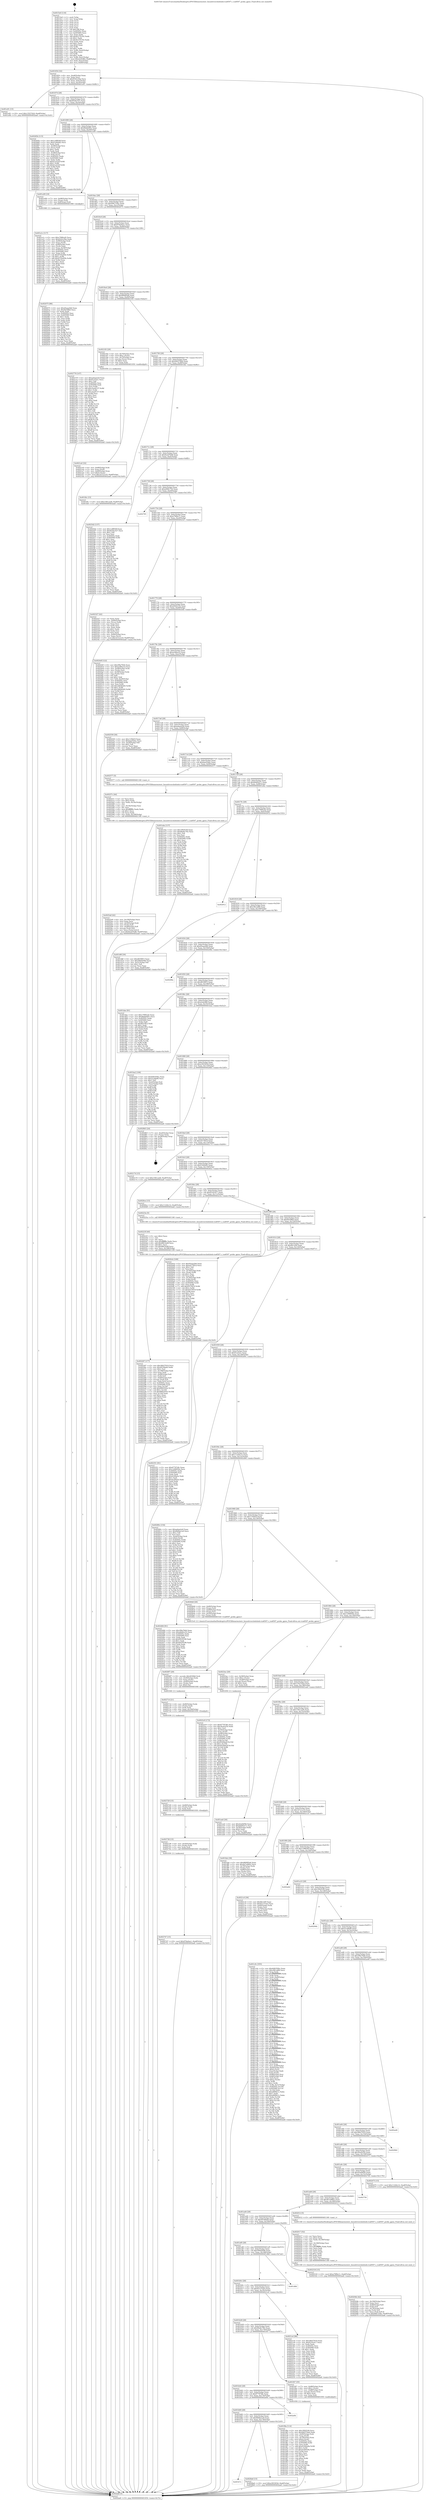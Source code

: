 digraph "0x4015e0" {
  label = "0x4015e0 (/mnt/c/Users/mathe/Desktop/tcc/POCII/binaries/extr_linuxdriversledsleds-tca6507.c_tca6507_probe_gpios_Final-ollvm.out::main(0))"
  labelloc = "t"
  node[shape=record]

  Entry [label="",width=0.3,height=0.3,shape=circle,fillcolor=black,style=filled]
  "0x401654" [label="{
     0x401654 [32]\l
     | [instrs]\l
     &nbsp;&nbsp;0x401654 \<+6\>: mov -0xa8(%rbp),%eax\l
     &nbsp;&nbsp;0x40165a \<+2\>: mov %eax,%ecx\l
     &nbsp;&nbsp;0x40165c \<+6\>: sub $0x8343c5ba,%ecx\l
     &nbsp;&nbsp;0x401662 \<+6\>: mov %eax,-0xbc(%rbp)\l
     &nbsp;&nbsp;0x401668 \<+6\>: mov %ecx,-0xc0(%rbp)\l
     &nbsp;&nbsp;0x40166e \<+6\>: je 0000000000401e91 \<main+0x8b1\>\l
  }"]
  "0x401e91" [label="{
     0x401e91 [15]\l
     | [instrs]\l
     &nbsp;&nbsp;0x401e91 \<+10\>: movl $0x1352742d,-0xa8(%rbp)\l
     &nbsp;&nbsp;0x401e9b \<+5\>: jmp 0000000000402aa6 \<main+0x14c6\>\l
  }"]
  "0x401674" [label="{
     0x401674 [28]\l
     | [instrs]\l
     &nbsp;&nbsp;0x401674 \<+5\>: jmp 0000000000401679 \<main+0x99\>\l
     &nbsp;&nbsp;0x401679 \<+6\>: mov -0xbc(%rbp),%eax\l
     &nbsp;&nbsp;0x40167f \<+5\>: sub $0x852bc527,%eax\l
     &nbsp;&nbsp;0x401684 \<+6\>: mov %eax,-0xc4(%rbp)\l
     &nbsp;&nbsp;0x40168a \<+6\>: je 000000000040265b \<main+0x107b\>\l
  }"]
  Exit [label="",width=0.3,height=0.3,shape=circle,fillcolor=black,style=filled,peripheries=2]
  "0x40265b" [label="{
     0x40265b [115]\l
     | [instrs]\l
     &nbsp;&nbsp;0x40265b \<+5\>: mov $0x1c8f830f,%eax\l
     &nbsp;&nbsp;0x402660 \<+5\>: mov $0xf14944f2,%ecx\l
     &nbsp;&nbsp;0x402665 \<+2\>: xor %edx,%edx\l
     &nbsp;&nbsp;0x402667 \<+4\>: mov -0x48(%rbp),%rsi\l
     &nbsp;&nbsp;0x40266b \<+2\>: mov (%rsi),%edi\l
     &nbsp;&nbsp;0x40266d \<+3\>: sub $0x1,%edx\l
     &nbsp;&nbsp;0x402670 \<+2\>: sub %edx,%edi\l
     &nbsp;&nbsp;0x402672 \<+4\>: mov -0x48(%rbp),%rsi\l
     &nbsp;&nbsp;0x402676 \<+2\>: mov %edi,(%rsi)\l
     &nbsp;&nbsp;0x402678 \<+7\>: mov 0x40505c,%edx\l
     &nbsp;&nbsp;0x40267f \<+7\>: mov 0x405060,%edi\l
     &nbsp;&nbsp;0x402686 \<+3\>: mov %edx,%r8d\l
     &nbsp;&nbsp;0x402689 \<+7\>: sub $0xb1e222f,%r8d\l
     &nbsp;&nbsp;0x402690 \<+4\>: sub $0x1,%r8d\l
     &nbsp;&nbsp;0x402694 \<+7\>: add $0xb1e222f,%r8d\l
     &nbsp;&nbsp;0x40269b \<+4\>: imul %r8d,%edx\l
     &nbsp;&nbsp;0x40269f \<+3\>: and $0x1,%edx\l
     &nbsp;&nbsp;0x4026a2 \<+3\>: cmp $0x0,%edx\l
     &nbsp;&nbsp;0x4026a5 \<+4\>: sete %r9b\l
     &nbsp;&nbsp;0x4026a9 \<+3\>: cmp $0xa,%edi\l
     &nbsp;&nbsp;0x4026ac \<+4\>: setl %r10b\l
     &nbsp;&nbsp;0x4026b0 \<+3\>: mov %r9b,%r11b\l
     &nbsp;&nbsp;0x4026b3 \<+3\>: and %r10b,%r11b\l
     &nbsp;&nbsp;0x4026b6 \<+3\>: xor %r10b,%r9b\l
     &nbsp;&nbsp;0x4026b9 \<+3\>: or %r9b,%r11b\l
     &nbsp;&nbsp;0x4026bc \<+4\>: test $0x1,%r11b\l
     &nbsp;&nbsp;0x4026c0 \<+3\>: cmovne %ecx,%eax\l
     &nbsp;&nbsp;0x4026c3 \<+6\>: mov %eax,-0xa8(%rbp)\l
     &nbsp;&nbsp;0x4026c9 \<+5\>: jmp 0000000000402aa6 \<main+0x14c6\>\l
  }"]
  "0x401690" [label="{
     0x401690 [28]\l
     | [instrs]\l
     &nbsp;&nbsp;0x401690 \<+5\>: jmp 0000000000401695 \<main+0xb5\>\l
     &nbsp;&nbsp;0x401695 \<+6\>: mov -0xbc(%rbp),%eax\l
     &nbsp;&nbsp;0x40169b \<+5\>: sub $0x8bbbb85c,%eax\l
     &nbsp;&nbsp;0x4016a0 \<+6\>: mov %eax,-0xc8(%rbp)\l
     &nbsp;&nbsp;0x4016a6 \<+6\>: je 0000000000401e09 \<main+0x829\>\l
  }"]
  "0x401b7c" [label="{
     0x401b7c\l
  }", style=dashed]
  "0x401e09" [label="{
     0x401e09 [19]\l
     | [instrs]\l
     &nbsp;&nbsp;0x401e09 \<+7\>: mov -0x98(%rbp),%rax\l
     &nbsp;&nbsp;0x401e10 \<+3\>: mov (%rax),%rax\l
     &nbsp;&nbsp;0x401e13 \<+4\>: mov 0x8(%rax),%rdi\l
     &nbsp;&nbsp;0x401e17 \<+5\>: call 0000000000401060 \<atoi@plt\>\l
     | [calls]\l
     &nbsp;&nbsp;0x401060 \{1\} (unknown)\l
  }"]
  "0x4016ac" [label="{
     0x4016ac [28]\l
     | [instrs]\l
     &nbsp;&nbsp;0x4016ac \<+5\>: jmp 00000000004016b1 \<main+0xd1\>\l
     &nbsp;&nbsp;0x4016b1 \<+6\>: mov -0xbc(%rbp),%eax\l
     &nbsp;&nbsp;0x4016b7 \<+5\>: sub $0x946733bc,%eax\l
     &nbsp;&nbsp;0x4016bc \<+6\>: mov %eax,-0xcc(%rbp)\l
     &nbsp;&nbsp;0x4016c2 \<+6\>: je 0000000000402075 \<main+0xa95\>\l
  }"]
  "0x4028a6" [label="{
     0x4028a6 [15]\l
     | [instrs]\l
     &nbsp;&nbsp;0x4028a6 \<+10\>: movl $0xe393303d,-0xa8(%rbp)\l
     &nbsp;&nbsp;0x4028b0 \<+5\>: jmp 0000000000402aa6 \<main+0x14c6\>\l
  }"]
  "0x402075" [label="{
     0x402075 [86]\l
     | [instrs]\l
     &nbsp;&nbsp;0x402075 \<+5\>: mov $0xd5eaa2b6,%eax\l
     &nbsp;&nbsp;0x40207a \<+5\>: mov $0xf425ffa0,%ecx\l
     &nbsp;&nbsp;0x40207f \<+2\>: xor %edx,%edx\l
     &nbsp;&nbsp;0x402081 \<+7\>: mov 0x40505c,%esi\l
     &nbsp;&nbsp;0x402088 \<+7\>: mov 0x405060,%edi\l
     &nbsp;&nbsp;0x40208f \<+3\>: sub $0x1,%edx\l
     &nbsp;&nbsp;0x402092 \<+3\>: mov %esi,%r8d\l
     &nbsp;&nbsp;0x402095 \<+3\>: add %edx,%r8d\l
     &nbsp;&nbsp;0x402098 \<+4\>: imul %r8d,%esi\l
     &nbsp;&nbsp;0x40209c \<+3\>: and $0x1,%esi\l
     &nbsp;&nbsp;0x40209f \<+3\>: cmp $0x0,%esi\l
     &nbsp;&nbsp;0x4020a2 \<+4\>: sete %r9b\l
     &nbsp;&nbsp;0x4020a6 \<+3\>: cmp $0xa,%edi\l
     &nbsp;&nbsp;0x4020a9 \<+4\>: setl %r10b\l
     &nbsp;&nbsp;0x4020ad \<+3\>: mov %r9b,%r11b\l
     &nbsp;&nbsp;0x4020b0 \<+3\>: and %r10b,%r11b\l
     &nbsp;&nbsp;0x4020b3 \<+3\>: xor %r10b,%r9b\l
     &nbsp;&nbsp;0x4020b6 \<+3\>: or %r9b,%r11b\l
     &nbsp;&nbsp;0x4020b9 \<+4\>: test $0x1,%r11b\l
     &nbsp;&nbsp;0x4020bd \<+3\>: cmovne %ecx,%eax\l
     &nbsp;&nbsp;0x4020c0 \<+6\>: mov %eax,-0xa8(%rbp)\l
     &nbsp;&nbsp;0x4020c6 \<+5\>: jmp 0000000000402aa6 \<main+0x14c6\>\l
  }"]
  "0x4016c8" [label="{
     0x4016c8 [28]\l
     | [instrs]\l
     &nbsp;&nbsp;0x4016c8 \<+5\>: jmp 00000000004016cd \<main+0xed\>\l
     &nbsp;&nbsp;0x4016cd \<+6\>: mov -0xbc(%rbp),%eax\l
     &nbsp;&nbsp;0x4016d3 \<+5\>: sub $0x976a0ee1,%eax\l
     &nbsp;&nbsp;0x4016d8 \<+6\>: mov %eax,-0xd0(%rbp)\l
     &nbsp;&nbsp;0x4016de \<+6\>: je 0000000000402779 \<main+0x1199\>\l
  }"]
  "0x401b60" [label="{
     0x401b60 [28]\l
     | [instrs]\l
     &nbsp;&nbsp;0x401b60 \<+5\>: jmp 0000000000401b65 \<main+0x585\>\l
     &nbsp;&nbsp;0x401b65 \<+6\>: mov -0xbc(%rbp),%eax\l
     &nbsp;&nbsp;0x401b6b \<+5\>: sub $0x6b6ba1e9,%eax\l
     &nbsp;&nbsp;0x401b70 \<+6\>: mov %eax,-0x178(%rbp)\l
     &nbsp;&nbsp;0x401b76 \<+6\>: je 00000000004028a6 \<main+0x12c6\>\l
  }"]
  "0x402779" [label="{
     0x402779 [147]\l
     | [instrs]\l
     &nbsp;&nbsp;0x402779 \<+5\>: mov $0xaebea2e9,%eax\l
     &nbsp;&nbsp;0x40277e \<+5\>: mov $0x61a52e1,%ecx\l
     &nbsp;&nbsp;0x402783 \<+2\>: mov $0x1,%dl\l
     &nbsp;&nbsp;0x402785 \<+7\>: mov 0x40505c,%esi\l
     &nbsp;&nbsp;0x40278c \<+7\>: mov 0x405060,%edi\l
     &nbsp;&nbsp;0x402793 \<+3\>: mov %esi,%r8d\l
     &nbsp;&nbsp;0x402796 \<+7\>: add $0xc2ee6137,%r8d\l
     &nbsp;&nbsp;0x40279d \<+4\>: sub $0x1,%r8d\l
     &nbsp;&nbsp;0x4027a1 \<+7\>: sub $0xc2ee6137,%r8d\l
     &nbsp;&nbsp;0x4027a8 \<+4\>: imul %r8d,%esi\l
     &nbsp;&nbsp;0x4027ac \<+3\>: and $0x1,%esi\l
     &nbsp;&nbsp;0x4027af \<+3\>: cmp $0x0,%esi\l
     &nbsp;&nbsp;0x4027b2 \<+4\>: sete %r9b\l
     &nbsp;&nbsp;0x4027b6 \<+3\>: cmp $0xa,%edi\l
     &nbsp;&nbsp;0x4027b9 \<+4\>: setl %r10b\l
     &nbsp;&nbsp;0x4027bd \<+3\>: mov %r9b,%r11b\l
     &nbsp;&nbsp;0x4027c0 \<+4\>: xor $0xff,%r11b\l
     &nbsp;&nbsp;0x4027c4 \<+3\>: mov %r10b,%bl\l
     &nbsp;&nbsp;0x4027c7 \<+3\>: xor $0xff,%bl\l
     &nbsp;&nbsp;0x4027ca \<+3\>: xor $0x1,%dl\l
     &nbsp;&nbsp;0x4027cd \<+3\>: mov %r11b,%r14b\l
     &nbsp;&nbsp;0x4027d0 \<+4\>: and $0xff,%r14b\l
     &nbsp;&nbsp;0x4027d4 \<+3\>: and %dl,%r9b\l
     &nbsp;&nbsp;0x4027d7 \<+3\>: mov %bl,%r15b\l
     &nbsp;&nbsp;0x4027da \<+4\>: and $0xff,%r15b\l
     &nbsp;&nbsp;0x4027de \<+3\>: and %dl,%r10b\l
     &nbsp;&nbsp;0x4027e1 \<+3\>: or %r9b,%r14b\l
     &nbsp;&nbsp;0x4027e4 \<+3\>: or %r10b,%r15b\l
     &nbsp;&nbsp;0x4027e7 \<+3\>: xor %r15b,%r14b\l
     &nbsp;&nbsp;0x4027ea \<+3\>: or %bl,%r11b\l
     &nbsp;&nbsp;0x4027ed \<+4\>: xor $0xff,%r11b\l
     &nbsp;&nbsp;0x4027f1 \<+3\>: or $0x1,%dl\l
     &nbsp;&nbsp;0x4027f4 \<+3\>: and %dl,%r11b\l
     &nbsp;&nbsp;0x4027f7 \<+3\>: or %r11b,%r14b\l
     &nbsp;&nbsp;0x4027fa \<+4\>: test $0x1,%r14b\l
     &nbsp;&nbsp;0x4027fe \<+3\>: cmovne %ecx,%eax\l
     &nbsp;&nbsp;0x402801 \<+6\>: mov %eax,-0xa8(%rbp)\l
     &nbsp;&nbsp;0x402807 \<+5\>: jmp 0000000000402aa6 \<main+0x14c6\>\l
  }"]
  "0x4016e4" [label="{
     0x4016e4 [28]\l
     | [instrs]\l
     &nbsp;&nbsp;0x4016e4 \<+5\>: jmp 00000000004016e9 \<main+0x109\>\l
     &nbsp;&nbsp;0x4016e9 \<+6\>: mov -0xbc(%rbp),%eax\l
     &nbsp;&nbsp;0x4016ef \<+5\>: sub $0x980f95a6,%eax\l
     &nbsp;&nbsp;0x4016f4 \<+6\>: mov %eax,-0xd4(%rbp)\l
     &nbsp;&nbsp;0x4016fa \<+6\>: je 0000000000402183 \<main+0xba3\>\l
  }"]
  "0x402a0b" [label="{
     0x402a0b\l
  }", style=dashed]
  "0x402183" [label="{
     0x402183 [29]\l
     | [instrs]\l
     &nbsp;&nbsp;0x402183 \<+4\>: mov -0x70(%rbp),%rax\l
     &nbsp;&nbsp;0x402187 \<+6\>: movl $0x1,(%rax)\l
     &nbsp;&nbsp;0x40218d \<+4\>: mov -0x70(%rbp),%rax\l
     &nbsp;&nbsp;0x402191 \<+3\>: movslq (%rax),%rax\l
     &nbsp;&nbsp;0x402194 \<+4\>: shl $0x2,%rax\l
     &nbsp;&nbsp;0x402198 \<+3\>: mov %rax,%rdi\l
     &nbsp;&nbsp;0x40219b \<+5\>: call 0000000000401050 \<malloc@plt\>\l
     | [calls]\l
     &nbsp;&nbsp;0x401050 \{1\} (unknown)\l
  }"]
  "0x401700" [label="{
     0x401700 [28]\l
     | [instrs]\l
     &nbsp;&nbsp;0x401700 \<+5\>: jmp 0000000000401705 \<main+0x125\>\l
     &nbsp;&nbsp;0x401705 \<+6\>: mov -0xbc(%rbp),%eax\l
     &nbsp;&nbsp;0x40170b \<+5\>: sub $0x9d0376dd,%eax\l
     &nbsp;&nbsp;0x401710 \<+6\>: mov %eax,-0xd8(%rbp)\l
     &nbsp;&nbsp;0x401716 \<+6\>: je 0000000000401fdc \<main+0x9fc\>\l
  }"]
  "0x402747" [label="{
     0x402747 [15]\l
     | [instrs]\l
     &nbsp;&nbsp;0x402747 \<+10\>: movl $0x976a0ee1,-0xa8(%rbp)\l
     &nbsp;&nbsp;0x402751 \<+5\>: jmp 0000000000402aa6 \<main+0x14c6\>\l
  }"]
  "0x401fdc" [label="{
     0x401fdc [15]\l
     | [instrs]\l
     &nbsp;&nbsp;0x401fdc \<+10\>: movl $0x1581ca26,-0xa8(%rbp)\l
     &nbsp;&nbsp;0x401fe6 \<+5\>: jmp 0000000000402aa6 \<main+0x14c6\>\l
  }"]
  "0x40171c" [label="{
     0x40171c [28]\l
     | [instrs]\l
     &nbsp;&nbsp;0x40171c \<+5\>: jmp 0000000000401721 \<main+0x141\>\l
     &nbsp;&nbsp;0x401721 \<+6\>: mov -0xbc(%rbp),%eax\l
     &nbsp;&nbsp;0x401727 \<+5\>: sub $0x9e2d7bd8,%eax\l
     &nbsp;&nbsp;0x40172c \<+6\>: mov %eax,-0xdc(%rbp)\l
     &nbsp;&nbsp;0x401732 \<+6\>: je 00000000004025d2 \<main+0xff2\>\l
  }"]
  "0x402738" [label="{
     0x402738 [15]\l
     | [instrs]\l
     &nbsp;&nbsp;0x402738 \<+4\>: mov -0x50(%rbp),%rdx\l
     &nbsp;&nbsp;0x40273c \<+3\>: mov (%rdx),%rdx\l
     &nbsp;&nbsp;0x40273f \<+3\>: mov %rdx,%rdi\l
     &nbsp;&nbsp;0x402742 \<+5\>: call 0000000000401030 \<free@plt\>\l
     | [calls]\l
     &nbsp;&nbsp;0x401030 \{1\} (unknown)\l
  }"]
  "0x4025d2" [label="{
     0x4025d2 [137]\l
     | [instrs]\l
     &nbsp;&nbsp;0x4025d2 \<+5\>: mov $0x1c8f830f,%eax\l
     &nbsp;&nbsp;0x4025d7 \<+5\>: mov $0x852bc527,%ecx\l
     &nbsp;&nbsp;0x4025dc \<+2\>: mov $0x1,%dl\l
     &nbsp;&nbsp;0x4025de \<+2\>: xor %esi,%esi\l
     &nbsp;&nbsp;0x4025e0 \<+7\>: mov 0x40505c,%edi\l
     &nbsp;&nbsp;0x4025e7 \<+8\>: mov 0x405060,%r8d\l
     &nbsp;&nbsp;0x4025ef \<+3\>: sub $0x1,%esi\l
     &nbsp;&nbsp;0x4025f2 \<+3\>: mov %edi,%r9d\l
     &nbsp;&nbsp;0x4025f5 \<+3\>: add %esi,%r9d\l
     &nbsp;&nbsp;0x4025f8 \<+4\>: imul %r9d,%edi\l
     &nbsp;&nbsp;0x4025fc \<+3\>: and $0x1,%edi\l
     &nbsp;&nbsp;0x4025ff \<+3\>: cmp $0x0,%edi\l
     &nbsp;&nbsp;0x402602 \<+4\>: sete %r10b\l
     &nbsp;&nbsp;0x402606 \<+4\>: cmp $0xa,%r8d\l
     &nbsp;&nbsp;0x40260a \<+4\>: setl %r11b\l
     &nbsp;&nbsp;0x40260e \<+3\>: mov %r10b,%bl\l
     &nbsp;&nbsp;0x402611 \<+3\>: xor $0xff,%bl\l
     &nbsp;&nbsp;0x402614 \<+3\>: mov %r11b,%r14b\l
     &nbsp;&nbsp;0x402617 \<+4\>: xor $0xff,%r14b\l
     &nbsp;&nbsp;0x40261b \<+3\>: xor $0x1,%dl\l
     &nbsp;&nbsp;0x40261e \<+3\>: mov %bl,%r15b\l
     &nbsp;&nbsp;0x402621 \<+4\>: and $0xff,%r15b\l
     &nbsp;&nbsp;0x402625 \<+3\>: and %dl,%r10b\l
     &nbsp;&nbsp;0x402628 \<+3\>: mov %r14b,%r12b\l
     &nbsp;&nbsp;0x40262b \<+4\>: and $0xff,%r12b\l
     &nbsp;&nbsp;0x40262f \<+3\>: and %dl,%r11b\l
     &nbsp;&nbsp;0x402632 \<+3\>: or %r10b,%r15b\l
     &nbsp;&nbsp;0x402635 \<+3\>: or %r11b,%r12b\l
     &nbsp;&nbsp;0x402638 \<+3\>: xor %r12b,%r15b\l
     &nbsp;&nbsp;0x40263b \<+3\>: or %r14b,%bl\l
     &nbsp;&nbsp;0x40263e \<+3\>: xor $0xff,%bl\l
     &nbsp;&nbsp;0x402641 \<+3\>: or $0x1,%dl\l
     &nbsp;&nbsp;0x402644 \<+2\>: and %dl,%bl\l
     &nbsp;&nbsp;0x402646 \<+3\>: or %bl,%r15b\l
     &nbsp;&nbsp;0x402649 \<+4\>: test $0x1,%r15b\l
     &nbsp;&nbsp;0x40264d \<+3\>: cmovne %ecx,%eax\l
     &nbsp;&nbsp;0x402650 \<+6\>: mov %eax,-0xa8(%rbp)\l
     &nbsp;&nbsp;0x402656 \<+5\>: jmp 0000000000402aa6 \<main+0x14c6\>\l
  }"]
  "0x401738" [label="{
     0x401738 [28]\l
     | [instrs]\l
     &nbsp;&nbsp;0x401738 \<+5\>: jmp 000000000040173d \<main+0x15d\>\l
     &nbsp;&nbsp;0x40173d \<+6\>: mov -0xbc(%rbp),%eax\l
     &nbsp;&nbsp;0x401743 \<+5\>: sub $0xa089c734,%eax\l
     &nbsp;&nbsp;0x401748 \<+6\>: mov %eax,-0xe0(%rbp)\l
     &nbsp;&nbsp;0x40174e \<+6\>: je 0000000000402765 \<main+0x1185\>\l
  }"]
  "0x402729" [label="{
     0x402729 [15]\l
     | [instrs]\l
     &nbsp;&nbsp;0x402729 \<+4\>: mov -0x68(%rbp),%rdx\l
     &nbsp;&nbsp;0x40272d \<+3\>: mov (%rdx),%rdx\l
     &nbsp;&nbsp;0x402730 \<+3\>: mov %rdx,%rdi\l
     &nbsp;&nbsp;0x402733 \<+5\>: call 0000000000401030 \<free@plt\>\l
     | [calls]\l
     &nbsp;&nbsp;0x401030 \{1\} (unknown)\l
  }"]
  "0x402765" [label="{
     0x402765\l
  }", style=dashed]
  "0x401754" [label="{
     0x401754 [28]\l
     | [instrs]\l
     &nbsp;&nbsp;0x401754 \<+5\>: jmp 0000000000401759 \<main+0x179\>\l
     &nbsp;&nbsp;0x401759 \<+6\>: mov -0xbc(%rbp),%eax\l
     &nbsp;&nbsp;0x40175f \<+5\>: sub $0xa79f9e11,%eax\l
     &nbsp;&nbsp;0x401764 \<+6\>: mov %eax,-0xe4(%rbp)\l
     &nbsp;&nbsp;0x40176a \<+6\>: je 0000000000402327 \<main+0xd47\>\l
  }"]
  "0x402714" [label="{
     0x402714 [21]\l
     | [instrs]\l
     &nbsp;&nbsp;0x402714 \<+4\>: mov -0x80(%rbp),%rdx\l
     &nbsp;&nbsp;0x402718 \<+3\>: mov (%rdx),%rdx\l
     &nbsp;&nbsp;0x40271b \<+3\>: mov %rdx,%rdi\l
     &nbsp;&nbsp;0x40271e \<+6\>: mov %eax,-0x194(%rbp)\l
     &nbsp;&nbsp;0x402724 \<+5\>: call 0000000000401030 \<free@plt\>\l
     | [calls]\l
     &nbsp;&nbsp;0x401030 \{1\} (unknown)\l
  }"]
  "0x402327" [label="{
     0x402327 [42]\l
     | [instrs]\l
     &nbsp;&nbsp;0x402327 \<+2\>: xor %eax,%eax\l
     &nbsp;&nbsp;0x402329 \<+4\>: mov -0x60(%rbp),%rcx\l
     &nbsp;&nbsp;0x40232d \<+2\>: mov (%rcx),%edx\l
     &nbsp;&nbsp;0x40232f \<+2\>: mov %eax,%esi\l
     &nbsp;&nbsp;0x402331 \<+2\>: sub %edx,%esi\l
     &nbsp;&nbsp;0x402333 \<+2\>: mov %eax,%edx\l
     &nbsp;&nbsp;0x402335 \<+3\>: sub $0x1,%edx\l
     &nbsp;&nbsp;0x402338 \<+2\>: add %edx,%esi\l
     &nbsp;&nbsp;0x40233a \<+2\>: sub %esi,%eax\l
     &nbsp;&nbsp;0x40233c \<+4\>: mov -0x60(%rbp),%rcx\l
     &nbsp;&nbsp;0x402340 \<+2\>: mov %eax,(%rcx)\l
     &nbsp;&nbsp;0x402342 \<+10\>: movl $0x1b7e1e10,-0xa8(%rbp)\l
     &nbsp;&nbsp;0x40234c \<+5\>: jmp 0000000000402aa6 \<main+0x14c6\>\l
  }"]
  "0x401770" [label="{
     0x401770 [28]\l
     | [instrs]\l
     &nbsp;&nbsp;0x401770 \<+5\>: jmp 0000000000401775 \<main+0x195\>\l
     &nbsp;&nbsp;0x401775 \<+6\>: mov -0xbc(%rbp),%eax\l
     &nbsp;&nbsp;0x40177b \<+5\>: sub $0xa9d42c52,%eax\l
     &nbsp;&nbsp;0x401780 \<+6\>: mov %eax,-0xe8(%rbp)\l
     &nbsp;&nbsp;0x401786 \<+6\>: je 00000000004024df \<main+0xeff\>\l
  }"]
  "0x4026f7" [label="{
     0x4026f7 [29]\l
     | [instrs]\l
     &nbsp;&nbsp;0x4026f7 \<+10\>: movabs $0x4030b6,%rdi\l
     &nbsp;&nbsp;0x402701 \<+4\>: mov -0x40(%rbp),%rdx\l
     &nbsp;&nbsp;0x402705 \<+2\>: mov %eax,(%rdx)\l
     &nbsp;&nbsp;0x402707 \<+4\>: mov -0x40(%rbp),%rdx\l
     &nbsp;&nbsp;0x40270b \<+2\>: mov (%rdx),%esi\l
     &nbsp;&nbsp;0x40270d \<+2\>: mov $0x0,%al\l
     &nbsp;&nbsp;0x40270f \<+5\>: call 0000000000401040 \<printf@plt\>\l
     | [calls]\l
     &nbsp;&nbsp;0x401040 \{1\} (unknown)\l
  }"]
  "0x4024df" [label="{
     0x4024df [122]\l
     | [instrs]\l
     &nbsp;&nbsp;0x4024df \<+5\>: mov $0x2f9a79d4,%eax\l
     &nbsp;&nbsp;0x4024e4 \<+5\>: mov $0xac99ace3,%ecx\l
     &nbsp;&nbsp;0x4024e9 \<+4\>: mov -0x48(%rbp),%rdx\l
     &nbsp;&nbsp;0x4024ed \<+2\>: mov (%rdx),%esi\l
     &nbsp;&nbsp;0x4024ef \<+4\>: mov -0x58(%rbp),%rdx\l
     &nbsp;&nbsp;0x4024f3 \<+2\>: cmp (%rdx),%esi\l
     &nbsp;&nbsp;0x4024f5 \<+4\>: setl %dil\l
     &nbsp;&nbsp;0x4024f9 \<+4\>: and $0x1,%dil\l
     &nbsp;&nbsp;0x4024fd \<+4\>: mov %dil,-0x29(%rbp)\l
     &nbsp;&nbsp;0x402501 \<+7\>: mov 0x40505c,%esi\l
     &nbsp;&nbsp;0x402508 \<+8\>: mov 0x405060,%r8d\l
     &nbsp;&nbsp;0x402510 \<+3\>: mov %esi,%r9d\l
     &nbsp;&nbsp;0x402513 \<+7\>: add $0x3db4b445,%r9d\l
     &nbsp;&nbsp;0x40251a \<+4\>: sub $0x1,%r9d\l
     &nbsp;&nbsp;0x40251e \<+7\>: sub $0x3db4b445,%r9d\l
     &nbsp;&nbsp;0x402525 \<+4\>: imul %r9d,%esi\l
     &nbsp;&nbsp;0x402529 \<+3\>: and $0x1,%esi\l
     &nbsp;&nbsp;0x40252c \<+3\>: cmp $0x0,%esi\l
     &nbsp;&nbsp;0x40252f \<+4\>: sete %dil\l
     &nbsp;&nbsp;0x402533 \<+4\>: cmp $0xa,%r8d\l
     &nbsp;&nbsp;0x402537 \<+4\>: setl %r10b\l
     &nbsp;&nbsp;0x40253b \<+3\>: mov %dil,%r11b\l
     &nbsp;&nbsp;0x40253e \<+3\>: and %r10b,%r11b\l
     &nbsp;&nbsp;0x402541 \<+3\>: xor %r10b,%dil\l
     &nbsp;&nbsp;0x402544 \<+3\>: or %dil,%r11b\l
     &nbsp;&nbsp;0x402547 \<+4\>: test $0x1,%r11b\l
     &nbsp;&nbsp;0x40254b \<+3\>: cmovne %ecx,%eax\l
     &nbsp;&nbsp;0x40254e \<+6\>: mov %eax,-0xa8(%rbp)\l
     &nbsp;&nbsp;0x402554 \<+5\>: jmp 0000000000402aa6 \<main+0x14c6\>\l
  }"]
  "0x40178c" [label="{
     0x40178c [28]\l
     | [instrs]\l
     &nbsp;&nbsp;0x40178c \<+5\>: jmp 0000000000401791 \<main+0x1b1\>\l
     &nbsp;&nbsp;0x401791 \<+6\>: mov -0xbc(%rbp),%eax\l
     &nbsp;&nbsp;0x401797 \<+5\>: sub $0xac99ace3,%eax\l
     &nbsp;&nbsp;0x40179c \<+6\>: mov %eax,-0xec(%rbp)\l
     &nbsp;&nbsp;0x4017a2 \<+6\>: je 0000000000402559 \<main+0xf79\>\l
  }"]
  "0x4025a8" [label="{
     0x4025a8 [42]\l
     | [instrs]\l
     &nbsp;&nbsp;0x4025a8 \<+6\>: mov -0x190(%rbp),%ecx\l
     &nbsp;&nbsp;0x4025ae \<+3\>: imul %eax,%ecx\l
     &nbsp;&nbsp;0x4025b1 \<+4\>: mov -0x50(%rbp),%rdi\l
     &nbsp;&nbsp;0x4025b5 \<+3\>: mov (%rdi),%rdi\l
     &nbsp;&nbsp;0x4025b8 \<+4\>: mov -0x48(%rbp),%r8\l
     &nbsp;&nbsp;0x4025bc \<+3\>: movslq (%r8),%r8\l
     &nbsp;&nbsp;0x4025bf \<+4\>: mov %ecx,(%rdi,%r8,4)\l
     &nbsp;&nbsp;0x4025c3 \<+10\>: movl $0x9e2d7bd8,-0xa8(%rbp)\l
     &nbsp;&nbsp;0x4025cd \<+5\>: jmp 0000000000402aa6 \<main+0x14c6\>\l
  }"]
  "0x402559" [label="{
     0x402559 [30]\l
     | [instrs]\l
     &nbsp;&nbsp;0x402559 \<+5\>: mov $0x11f5bf1f,%eax\l
     &nbsp;&nbsp;0x40255e \<+5\>: mov $0xbaa55dac,%ecx\l
     &nbsp;&nbsp;0x402563 \<+3\>: mov -0x29(%rbp),%dl\l
     &nbsp;&nbsp;0x402566 \<+3\>: test $0x1,%dl\l
     &nbsp;&nbsp;0x402569 \<+3\>: cmovne %ecx,%eax\l
     &nbsp;&nbsp;0x40256c \<+6\>: mov %eax,-0xa8(%rbp)\l
     &nbsp;&nbsp;0x402572 \<+5\>: jmp 0000000000402aa6 \<main+0x14c6\>\l
  }"]
  "0x4017a8" [label="{
     0x4017a8 [28]\l
     | [instrs]\l
     &nbsp;&nbsp;0x4017a8 \<+5\>: jmp 00000000004017ad \<main+0x1cd\>\l
     &nbsp;&nbsp;0x4017ad \<+6\>: mov -0xbc(%rbp),%eax\l
     &nbsp;&nbsp;0x4017b3 \<+5\>: sub $0xaebea2e9,%eax\l
     &nbsp;&nbsp;0x4017b8 \<+6\>: mov %eax,-0xf0(%rbp)\l
     &nbsp;&nbsp;0x4017be \<+6\>: je 0000000000402a8f \<main+0x14af\>\l
  }"]
  "0x40257c" [label="{
     0x40257c [44]\l
     | [instrs]\l
     &nbsp;&nbsp;0x40257c \<+2\>: xor %ecx,%ecx\l
     &nbsp;&nbsp;0x40257e \<+5\>: mov $0x2,%edx\l
     &nbsp;&nbsp;0x402583 \<+6\>: mov %edx,-0x18c(%rbp)\l
     &nbsp;&nbsp;0x402589 \<+1\>: cltd\l
     &nbsp;&nbsp;0x40258a \<+6\>: mov -0x18c(%rbp),%esi\l
     &nbsp;&nbsp;0x402590 \<+2\>: idiv %esi\l
     &nbsp;&nbsp;0x402592 \<+6\>: imul $0xfffffffe,%edx,%edx\l
     &nbsp;&nbsp;0x402598 \<+3\>: sub $0x1,%ecx\l
     &nbsp;&nbsp;0x40259b \<+2\>: sub %ecx,%edx\l
     &nbsp;&nbsp;0x40259d \<+6\>: mov %edx,-0x190(%rbp)\l
     &nbsp;&nbsp;0x4025a3 \<+5\>: call 0000000000401160 \<next_i\>\l
     | [calls]\l
     &nbsp;&nbsp;0x401160 \{1\} (/mnt/c/Users/mathe/Desktop/tcc/POCII/binaries/extr_linuxdriversledsleds-tca6507.c_tca6507_probe_gpios_Final-ollvm.out::next_i)\l
  }"]
  "0x402a8f" [label="{
     0x402a8f\l
  }", style=dashed]
  "0x4017c4" [label="{
     0x4017c4 [28]\l
     | [instrs]\l
     &nbsp;&nbsp;0x4017c4 \<+5\>: jmp 00000000004017c9 \<main+0x1e9\>\l
     &nbsp;&nbsp;0x4017c9 \<+6\>: mov -0xbc(%rbp),%eax\l
     &nbsp;&nbsp;0x4017cf \<+5\>: sub $0xbaa55dac,%eax\l
     &nbsp;&nbsp;0x4017d4 \<+6\>: mov %eax,-0xf4(%rbp)\l
     &nbsp;&nbsp;0x4017da \<+6\>: je 0000000000402577 \<main+0xf97\>\l
  }"]
  "0x4023c9" [label="{
     0x4023c9 [172]\l
     | [instrs]\l
     &nbsp;&nbsp;0x4023c9 \<+5\>: mov $0x67797dfc,%ecx\l
     &nbsp;&nbsp;0x4023ce \<+5\>: mov $0x3fcd2254,%edx\l
     &nbsp;&nbsp;0x4023d3 \<+3\>: mov $0x1,%sil\l
     &nbsp;&nbsp;0x4023d6 \<+4\>: mov -0x50(%rbp),%rdi\l
     &nbsp;&nbsp;0x4023da \<+3\>: mov %rax,(%rdi)\l
     &nbsp;&nbsp;0x4023dd \<+4\>: mov -0x48(%rbp),%rax\l
     &nbsp;&nbsp;0x4023e1 \<+6\>: movl $0x0,(%rax)\l
     &nbsp;&nbsp;0x4023e7 \<+8\>: mov 0x40505c,%r8d\l
     &nbsp;&nbsp;0x4023ef \<+8\>: mov 0x405060,%r9d\l
     &nbsp;&nbsp;0x4023f7 \<+3\>: mov %r8d,%r10d\l
     &nbsp;&nbsp;0x4023fa \<+7\>: sub $0x9529da2f,%r10d\l
     &nbsp;&nbsp;0x402401 \<+4\>: sub $0x1,%r10d\l
     &nbsp;&nbsp;0x402405 \<+7\>: add $0x9529da2f,%r10d\l
     &nbsp;&nbsp;0x40240c \<+4\>: imul %r10d,%r8d\l
     &nbsp;&nbsp;0x402410 \<+4\>: and $0x1,%r8d\l
     &nbsp;&nbsp;0x402414 \<+4\>: cmp $0x0,%r8d\l
     &nbsp;&nbsp;0x402418 \<+4\>: sete %r11b\l
     &nbsp;&nbsp;0x40241c \<+4\>: cmp $0xa,%r9d\l
     &nbsp;&nbsp;0x402420 \<+3\>: setl %bl\l
     &nbsp;&nbsp;0x402423 \<+3\>: mov %r11b,%r14b\l
     &nbsp;&nbsp;0x402426 \<+4\>: xor $0xff,%r14b\l
     &nbsp;&nbsp;0x40242a \<+3\>: mov %bl,%r15b\l
     &nbsp;&nbsp;0x40242d \<+4\>: xor $0xff,%r15b\l
     &nbsp;&nbsp;0x402431 \<+4\>: xor $0x0,%sil\l
     &nbsp;&nbsp;0x402435 \<+3\>: mov %r14b,%r12b\l
     &nbsp;&nbsp;0x402438 \<+4\>: and $0x0,%r12b\l
     &nbsp;&nbsp;0x40243c \<+3\>: and %sil,%r11b\l
     &nbsp;&nbsp;0x40243f \<+3\>: mov %r15b,%r13b\l
     &nbsp;&nbsp;0x402442 \<+4\>: and $0x0,%r13b\l
     &nbsp;&nbsp;0x402446 \<+3\>: and %sil,%bl\l
     &nbsp;&nbsp;0x402449 \<+3\>: or %r11b,%r12b\l
     &nbsp;&nbsp;0x40244c \<+3\>: or %bl,%r13b\l
     &nbsp;&nbsp;0x40244f \<+3\>: xor %r13b,%r12b\l
     &nbsp;&nbsp;0x402452 \<+3\>: or %r15b,%r14b\l
     &nbsp;&nbsp;0x402455 \<+4\>: xor $0xff,%r14b\l
     &nbsp;&nbsp;0x402459 \<+4\>: or $0x0,%sil\l
     &nbsp;&nbsp;0x40245d \<+3\>: and %sil,%r14b\l
     &nbsp;&nbsp;0x402460 \<+3\>: or %r14b,%r12b\l
     &nbsp;&nbsp;0x402463 \<+4\>: test $0x1,%r12b\l
     &nbsp;&nbsp;0x402467 \<+3\>: cmovne %edx,%ecx\l
     &nbsp;&nbsp;0x40246a \<+6\>: mov %ecx,-0xa8(%rbp)\l
     &nbsp;&nbsp;0x402470 \<+5\>: jmp 0000000000402aa6 \<main+0x14c6\>\l
  }"]
  "0x402577" [label="{
     0x402577 [5]\l
     | [instrs]\l
     &nbsp;&nbsp;0x402577 \<+5\>: call 0000000000401160 \<next_i\>\l
     | [calls]\l
     &nbsp;&nbsp;0x401160 \{1\} (/mnt/c/Users/mathe/Desktop/tcc/POCII/binaries/extr_linuxdriversledsleds-tca6507.c_tca6507_probe_gpios_Final-ollvm.out::next_i)\l
  }"]
  "0x4017e0" [label="{
     0x4017e0 [28]\l
     | [instrs]\l
     &nbsp;&nbsp;0x4017e0 \<+5\>: jmp 00000000004017e5 \<main+0x205\>\l
     &nbsp;&nbsp;0x4017e5 \<+6\>: mov -0xbc(%rbp),%eax\l
     &nbsp;&nbsp;0x4017eb \<+5\>: sub $0xbb083e71,%eax\l
     &nbsp;&nbsp;0x4017f0 \<+6\>: mov %eax,-0xf8(%rbp)\l
     &nbsp;&nbsp;0x4017f6 \<+6\>: je 0000000000401ebe \<main+0x8de\>\l
  }"]
  "0x402267" [label="{
     0x402267 [177]\l
     | [instrs]\l
     &nbsp;&nbsp;0x402267 \<+5\>: mov $0x36b57919,%ecx\l
     &nbsp;&nbsp;0x40226c \<+5\>: mov $0x4f109eb0,%edx\l
     &nbsp;&nbsp;0x402271 \<+3\>: mov $0x1,%sil\l
     &nbsp;&nbsp;0x402274 \<+6\>: mov -0x188(%rbp),%edi\l
     &nbsp;&nbsp;0x40227a \<+3\>: imul %eax,%edi\l
     &nbsp;&nbsp;0x40227d \<+4\>: mov -0x68(%rbp),%r8\l
     &nbsp;&nbsp;0x402281 \<+3\>: mov (%r8),%r8\l
     &nbsp;&nbsp;0x402284 \<+4\>: mov -0x60(%rbp),%r9\l
     &nbsp;&nbsp;0x402288 \<+3\>: movslq (%r9),%r9\l
     &nbsp;&nbsp;0x40228b \<+4\>: mov %edi,(%r8,%r9,4)\l
     &nbsp;&nbsp;0x40228f \<+7\>: mov 0x40505c,%eax\l
     &nbsp;&nbsp;0x402296 \<+7\>: mov 0x405060,%edi\l
     &nbsp;&nbsp;0x40229d \<+3\>: mov %eax,%r10d\l
     &nbsp;&nbsp;0x4022a0 \<+7\>: add $0x6882502e,%r10d\l
     &nbsp;&nbsp;0x4022a7 \<+4\>: sub $0x1,%r10d\l
     &nbsp;&nbsp;0x4022ab \<+7\>: sub $0x6882502e,%r10d\l
     &nbsp;&nbsp;0x4022b2 \<+4\>: imul %r10d,%eax\l
     &nbsp;&nbsp;0x4022b6 \<+3\>: and $0x1,%eax\l
     &nbsp;&nbsp;0x4022b9 \<+3\>: cmp $0x0,%eax\l
     &nbsp;&nbsp;0x4022bc \<+4\>: sete %r11b\l
     &nbsp;&nbsp;0x4022c0 \<+3\>: cmp $0xa,%edi\l
     &nbsp;&nbsp;0x4022c3 \<+3\>: setl %bl\l
     &nbsp;&nbsp;0x4022c6 \<+3\>: mov %r11b,%r14b\l
     &nbsp;&nbsp;0x4022c9 \<+4\>: xor $0xff,%r14b\l
     &nbsp;&nbsp;0x4022cd \<+3\>: mov %bl,%r15b\l
     &nbsp;&nbsp;0x4022d0 \<+4\>: xor $0xff,%r15b\l
     &nbsp;&nbsp;0x4022d4 \<+4\>: xor $0x1,%sil\l
     &nbsp;&nbsp;0x4022d8 \<+3\>: mov %r14b,%r12b\l
     &nbsp;&nbsp;0x4022db \<+4\>: and $0xff,%r12b\l
     &nbsp;&nbsp;0x4022df \<+3\>: and %sil,%r11b\l
     &nbsp;&nbsp;0x4022e2 \<+3\>: mov %r15b,%r13b\l
     &nbsp;&nbsp;0x4022e5 \<+4\>: and $0xff,%r13b\l
     &nbsp;&nbsp;0x4022e9 \<+3\>: and %sil,%bl\l
     &nbsp;&nbsp;0x4022ec \<+3\>: or %r11b,%r12b\l
     &nbsp;&nbsp;0x4022ef \<+3\>: or %bl,%r13b\l
     &nbsp;&nbsp;0x4022f2 \<+3\>: xor %r13b,%r12b\l
     &nbsp;&nbsp;0x4022f5 \<+3\>: or %r15b,%r14b\l
     &nbsp;&nbsp;0x4022f8 \<+4\>: xor $0xff,%r14b\l
     &nbsp;&nbsp;0x4022fc \<+4\>: or $0x1,%sil\l
     &nbsp;&nbsp;0x402300 \<+3\>: and %sil,%r14b\l
     &nbsp;&nbsp;0x402303 \<+3\>: or %r14b,%r12b\l
     &nbsp;&nbsp;0x402306 \<+4\>: test $0x1,%r12b\l
     &nbsp;&nbsp;0x40230a \<+3\>: cmovne %edx,%ecx\l
     &nbsp;&nbsp;0x40230d \<+6\>: mov %ecx,-0xa8(%rbp)\l
     &nbsp;&nbsp;0x402313 \<+5\>: jmp 0000000000402aa6 \<main+0x14c6\>\l
  }"]
  "0x401ebe" [label="{
     0x401ebe [137]\l
     | [instrs]\l
     &nbsp;&nbsp;0x401ebe \<+5\>: mov $0x1f92f109,%eax\l
     &nbsp;&nbsp;0x401ec3 \<+5\>: mov $0x66a6c792,%ecx\l
     &nbsp;&nbsp;0x401ec8 \<+2\>: mov $0x1,%dl\l
     &nbsp;&nbsp;0x401eca \<+2\>: xor %esi,%esi\l
     &nbsp;&nbsp;0x401ecc \<+7\>: mov 0x40505c,%edi\l
     &nbsp;&nbsp;0x401ed3 \<+8\>: mov 0x405060,%r8d\l
     &nbsp;&nbsp;0x401edb \<+3\>: sub $0x1,%esi\l
     &nbsp;&nbsp;0x401ede \<+3\>: mov %edi,%r9d\l
     &nbsp;&nbsp;0x401ee1 \<+3\>: add %esi,%r9d\l
     &nbsp;&nbsp;0x401ee4 \<+4\>: imul %r9d,%edi\l
     &nbsp;&nbsp;0x401ee8 \<+3\>: and $0x1,%edi\l
     &nbsp;&nbsp;0x401eeb \<+3\>: cmp $0x0,%edi\l
     &nbsp;&nbsp;0x401eee \<+4\>: sete %r10b\l
     &nbsp;&nbsp;0x401ef2 \<+4\>: cmp $0xa,%r8d\l
     &nbsp;&nbsp;0x401ef6 \<+4\>: setl %r11b\l
     &nbsp;&nbsp;0x401efa \<+3\>: mov %r10b,%bl\l
     &nbsp;&nbsp;0x401efd \<+3\>: xor $0xff,%bl\l
     &nbsp;&nbsp;0x401f00 \<+3\>: mov %r11b,%r14b\l
     &nbsp;&nbsp;0x401f03 \<+4\>: xor $0xff,%r14b\l
     &nbsp;&nbsp;0x401f07 \<+3\>: xor $0x1,%dl\l
     &nbsp;&nbsp;0x401f0a \<+3\>: mov %bl,%r15b\l
     &nbsp;&nbsp;0x401f0d \<+4\>: and $0xff,%r15b\l
     &nbsp;&nbsp;0x401f11 \<+3\>: and %dl,%r10b\l
     &nbsp;&nbsp;0x401f14 \<+3\>: mov %r14b,%r12b\l
     &nbsp;&nbsp;0x401f17 \<+4\>: and $0xff,%r12b\l
     &nbsp;&nbsp;0x401f1b \<+3\>: and %dl,%r11b\l
     &nbsp;&nbsp;0x401f1e \<+3\>: or %r10b,%r15b\l
     &nbsp;&nbsp;0x401f21 \<+3\>: or %r11b,%r12b\l
     &nbsp;&nbsp;0x401f24 \<+3\>: xor %r12b,%r15b\l
     &nbsp;&nbsp;0x401f27 \<+3\>: or %r14b,%bl\l
     &nbsp;&nbsp;0x401f2a \<+3\>: xor $0xff,%bl\l
     &nbsp;&nbsp;0x401f2d \<+3\>: or $0x1,%dl\l
     &nbsp;&nbsp;0x401f30 \<+2\>: and %dl,%bl\l
     &nbsp;&nbsp;0x401f32 \<+3\>: or %bl,%r15b\l
     &nbsp;&nbsp;0x401f35 \<+4\>: test $0x1,%r15b\l
     &nbsp;&nbsp;0x401f39 \<+3\>: cmovne %ecx,%eax\l
     &nbsp;&nbsp;0x401f3c \<+6\>: mov %eax,-0xa8(%rbp)\l
     &nbsp;&nbsp;0x401f42 \<+5\>: jmp 0000000000402aa6 \<main+0x14c6\>\l
  }"]
  "0x4017fc" [label="{
     0x4017fc [28]\l
     | [instrs]\l
     &nbsp;&nbsp;0x4017fc \<+5\>: jmp 0000000000401801 \<main+0x221\>\l
     &nbsp;&nbsp;0x401801 \<+6\>: mov -0xbc(%rbp),%eax\l
     &nbsp;&nbsp;0x401807 \<+5\>: sub $0xc7990cd2,%eax\l
     &nbsp;&nbsp;0x40180c \<+6\>: mov %eax,-0xfc(%rbp)\l
     &nbsp;&nbsp;0x401812 \<+6\>: je 0000000000402912 \<main+0x1332\>\l
  }"]
  "0x40223f" [label="{
     0x40223f [40]\l
     | [instrs]\l
     &nbsp;&nbsp;0x40223f \<+5\>: mov $0x2,%ecx\l
     &nbsp;&nbsp;0x402244 \<+1\>: cltd\l
     &nbsp;&nbsp;0x402245 \<+2\>: idiv %ecx\l
     &nbsp;&nbsp;0x402247 \<+6\>: imul $0xfffffffe,%edx,%ecx\l
     &nbsp;&nbsp;0x40224d \<+6\>: add $0x6f61be6f,%ecx\l
     &nbsp;&nbsp;0x402253 \<+3\>: add $0x1,%ecx\l
     &nbsp;&nbsp;0x402256 \<+6\>: sub $0x6f61be6f,%ecx\l
     &nbsp;&nbsp;0x40225c \<+6\>: mov %ecx,-0x188(%rbp)\l
     &nbsp;&nbsp;0x402262 \<+5\>: call 0000000000401160 \<next_i\>\l
     | [calls]\l
     &nbsp;&nbsp;0x401160 \{1\} (/mnt/c/Users/mathe/Desktop/tcc/POCII/binaries/extr_linuxdriversledsleds-tca6507.c_tca6507_probe_gpios_Final-ollvm.out::next_i)\l
  }"]
  "0x402912" [label="{
     0x402912\l
  }", style=dashed]
  "0x401818" [label="{
     0x401818 [28]\l
     | [instrs]\l
     &nbsp;&nbsp;0x401818 \<+5\>: jmp 000000000040181d \<main+0x23d\>\l
     &nbsp;&nbsp;0x40181d \<+6\>: mov -0xbc(%rbp),%eax\l
     &nbsp;&nbsp;0x401823 \<+5\>: sub $0xc9b1a8f4,%eax\l
     &nbsp;&nbsp;0x401828 \<+6\>: mov %eax,-0x100(%rbp)\l
     &nbsp;&nbsp;0x40182e \<+6\>: je 0000000000401d6f \<main+0x78f\>\l
  }"]
  "0x4021a0" [label="{
     0x4021a0 [32]\l
     | [instrs]\l
     &nbsp;&nbsp;0x4021a0 \<+4\>: mov -0x68(%rbp),%rdi\l
     &nbsp;&nbsp;0x4021a4 \<+3\>: mov %rax,(%rdi)\l
     &nbsp;&nbsp;0x4021a7 \<+4\>: mov -0x60(%rbp),%rax\l
     &nbsp;&nbsp;0x4021ab \<+6\>: movl $0x0,(%rax)\l
     &nbsp;&nbsp;0x4021b1 \<+10\>: movl $0x1b7e1e10,-0xa8(%rbp)\l
     &nbsp;&nbsp;0x4021bb \<+5\>: jmp 0000000000402aa6 \<main+0x14c6\>\l
  }"]
  "0x401d6f" [label="{
     0x401d6f [30]\l
     | [instrs]\l
     &nbsp;&nbsp;0x401d6f \<+5\>: mov $0xd835ff15,%eax\l
     &nbsp;&nbsp;0x401d74 \<+5\>: mov $0x590d2046,%ecx\l
     &nbsp;&nbsp;0x401d79 \<+3\>: mov -0x31(%rbp),%dl\l
     &nbsp;&nbsp;0x401d7c \<+3\>: test $0x1,%dl\l
     &nbsp;&nbsp;0x401d7f \<+3\>: cmovne %ecx,%eax\l
     &nbsp;&nbsp;0x401d82 \<+6\>: mov %eax,-0xa8(%rbp)\l
     &nbsp;&nbsp;0x401d88 \<+5\>: jmp 0000000000402aa6 \<main+0x14c6\>\l
  }"]
  "0x401834" [label="{
     0x401834 [28]\l
     | [instrs]\l
     &nbsp;&nbsp;0x401834 \<+5\>: jmp 0000000000401839 \<main+0x259\>\l
     &nbsp;&nbsp;0x401839 \<+6\>: mov -0xbc(%rbp),%eax\l
     &nbsp;&nbsp;0x40183f \<+5\>: sub $0xd5eaa2b6,%eax\l
     &nbsp;&nbsp;0x401844 \<+6\>: mov %eax,-0x104(%rbp)\l
     &nbsp;&nbsp;0x40184a \<+6\>: je 000000000040298e \<main+0x13ae\>\l
  }"]
  "0x40204b" [label="{
     0x40204b [42]\l
     | [instrs]\l
     &nbsp;&nbsp;0x40204b \<+6\>: mov -0x184(%rbp),%ecx\l
     &nbsp;&nbsp;0x402051 \<+3\>: imul %eax,%ecx\l
     &nbsp;&nbsp;0x402054 \<+4\>: mov -0x80(%rbp),%r8\l
     &nbsp;&nbsp;0x402058 \<+3\>: mov (%r8),%r8\l
     &nbsp;&nbsp;0x40205b \<+4\>: mov -0x78(%rbp),%r9\l
     &nbsp;&nbsp;0x40205f \<+3\>: movslq (%r9),%r9\l
     &nbsp;&nbsp;0x402062 \<+4\>: mov %ecx,(%r8,%r9,4)\l
     &nbsp;&nbsp;0x402066 \<+10\>: movl $0x946733bc,-0xa8(%rbp)\l
     &nbsp;&nbsp;0x402070 \<+5\>: jmp 0000000000402aa6 \<main+0x14c6\>\l
  }"]
  "0x40298e" [label="{
     0x40298e\l
  }", style=dashed]
  "0x401850" [label="{
     0x401850 [28]\l
     | [instrs]\l
     &nbsp;&nbsp;0x401850 \<+5\>: jmp 0000000000401855 \<main+0x275\>\l
     &nbsp;&nbsp;0x401855 \<+6\>: mov -0xbc(%rbp),%eax\l
     &nbsp;&nbsp;0x40185b \<+5\>: sub $0xd835ff15,%eax\l
     &nbsp;&nbsp;0x401860 \<+6\>: mov %eax,-0x108(%rbp)\l
     &nbsp;&nbsp;0x401866 \<+6\>: je 0000000000401dae \<main+0x7ce\>\l
  }"]
  "0x402017" [label="{
     0x402017 [52]\l
     | [instrs]\l
     &nbsp;&nbsp;0x402017 \<+2\>: xor %ecx,%ecx\l
     &nbsp;&nbsp;0x402019 \<+5\>: mov $0x2,%edx\l
     &nbsp;&nbsp;0x40201e \<+6\>: mov %edx,-0x180(%rbp)\l
     &nbsp;&nbsp;0x402024 \<+1\>: cltd\l
     &nbsp;&nbsp;0x402025 \<+6\>: mov -0x180(%rbp),%esi\l
     &nbsp;&nbsp;0x40202b \<+2\>: idiv %esi\l
     &nbsp;&nbsp;0x40202d \<+6\>: imul $0xfffffffe,%edx,%edx\l
     &nbsp;&nbsp;0x402033 \<+2\>: mov %ecx,%edi\l
     &nbsp;&nbsp;0x402035 \<+2\>: sub %edx,%edi\l
     &nbsp;&nbsp;0x402037 \<+2\>: mov %ecx,%edx\l
     &nbsp;&nbsp;0x402039 \<+3\>: sub $0x1,%edx\l
     &nbsp;&nbsp;0x40203c \<+2\>: add %edx,%edi\l
     &nbsp;&nbsp;0x40203e \<+2\>: sub %edi,%ecx\l
     &nbsp;&nbsp;0x402040 \<+6\>: mov %ecx,-0x184(%rbp)\l
     &nbsp;&nbsp;0x402046 \<+5\>: call 0000000000401160 \<next_i\>\l
     | [calls]\l
     &nbsp;&nbsp;0x401160 \{1\} (/mnt/c/Users/mathe/Desktop/tcc/POCII/binaries/extr_linuxdriversledsleds-tca6507.c_tca6507_probe_gpios_Final-ollvm.out::next_i)\l
  }"]
  "0x401dae" [label="{
     0x401dae [91]\l
     | [instrs]\l
     &nbsp;&nbsp;0x401dae \<+5\>: mov $0xc7990cd2,%eax\l
     &nbsp;&nbsp;0x401db3 \<+5\>: mov $0x8bbbb85c,%ecx\l
     &nbsp;&nbsp;0x401db8 \<+7\>: mov 0x40505c,%edx\l
     &nbsp;&nbsp;0x401dbf \<+7\>: mov 0x405060,%esi\l
     &nbsp;&nbsp;0x401dc6 \<+2\>: mov %edx,%edi\l
     &nbsp;&nbsp;0x401dc8 \<+6\>: sub $0xf631ff1e,%edi\l
     &nbsp;&nbsp;0x401dce \<+3\>: sub $0x1,%edi\l
     &nbsp;&nbsp;0x401dd1 \<+6\>: add $0xf631ff1e,%edi\l
     &nbsp;&nbsp;0x401dd7 \<+3\>: imul %edi,%edx\l
     &nbsp;&nbsp;0x401dda \<+3\>: and $0x1,%edx\l
     &nbsp;&nbsp;0x401ddd \<+3\>: cmp $0x0,%edx\l
     &nbsp;&nbsp;0x401de0 \<+4\>: sete %r8b\l
     &nbsp;&nbsp;0x401de4 \<+3\>: cmp $0xa,%esi\l
     &nbsp;&nbsp;0x401de7 \<+4\>: setl %r9b\l
     &nbsp;&nbsp;0x401deb \<+3\>: mov %r8b,%r10b\l
     &nbsp;&nbsp;0x401dee \<+3\>: and %r9b,%r10b\l
     &nbsp;&nbsp;0x401df1 \<+3\>: xor %r9b,%r8b\l
     &nbsp;&nbsp;0x401df4 \<+3\>: or %r8b,%r10b\l
     &nbsp;&nbsp;0x401df7 \<+4\>: test $0x1,%r10b\l
     &nbsp;&nbsp;0x401dfb \<+3\>: cmovne %ecx,%eax\l
     &nbsp;&nbsp;0x401dfe \<+6\>: mov %eax,-0xa8(%rbp)\l
     &nbsp;&nbsp;0x401e04 \<+5\>: jmp 0000000000402aa6 \<main+0x14c6\>\l
  }"]
  "0x40186c" [label="{
     0x40186c [28]\l
     | [instrs]\l
     &nbsp;&nbsp;0x40186c \<+5\>: jmp 0000000000401871 \<main+0x291\>\l
     &nbsp;&nbsp;0x401871 \<+6\>: mov -0xbc(%rbp),%eax\l
     &nbsp;&nbsp;0x401877 \<+5\>: sub $0xe2efcf8d,%eax\l
     &nbsp;&nbsp;0x40187c \<+6\>: mov %eax,-0x10c(%rbp)\l
     &nbsp;&nbsp;0x401882 \<+6\>: je 0000000000401ba2 \<main+0x5c2\>\l
  }"]
  "0x401f6a" [label="{
     0x401f6a [114]\l
     | [instrs]\l
     &nbsp;&nbsp;0x401f6a \<+5\>: mov $0x1f92f109,%ecx\l
     &nbsp;&nbsp;0x401f6f \<+5\>: mov $0x9d0376dd,%edx\l
     &nbsp;&nbsp;0x401f74 \<+4\>: mov -0x80(%rbp),%rdi\l
     &nbsp;&nbsp;0x401f78 \<+3\>: mov %rax,(%rdi)\l
     &nbsp;&nbsp;0x401f7b \<+4\>: mov -0x78(%rbp),%rax\l
     &nbsp;&nbsp;0x401f7f \<+6\>: movl $0x0,(%rax)\l
     &nbsp;&nbsp;0x401f85 \<+7\>: mov 0x40505c,%esi\l
     &nbsp;&nbsp;0x401f8c \<+8\>: mov 0x405060,%r8d\l
     &nbsp;&nbsp;0x401f94 \<+3\>: mov %esi,%r9d\l
     &nbsp;&nbsp;0x401f97 \<+7\>: add $0xd1940e9a,%r9d\l
     &nbsp;&nbsp;0x401f9e \<+4\>: sub $0x1,%r9d\l
     &nbsp;&nbsp;0x401fa2 \<+7\>: sub $0xd1940e9a,%r9d\l
     &nbsp;&nbsp;0x401fa9 \<+4\>: imul %r9d,%esi\l
     &nbsp;&nbsp;0x401fad \<+3\>: and $0x1,%esi\l
     &nbsp;&nbsp;0x401fb0 \<+3\>: cmp $0x0,%esi\l
     &nbsp;&nbsp;0x401fb3 \<+4\>: sete %r10b\l
     &nbsp;&nbsp;0x401fb7 \<+4\>: cmp $0xa,%r8d\l
     &nbsp;&nbsp;0x401fbb \<+4\>: setl %r11b\l
     &nbsp;&nbsp;0x401fbf \<+3\>: mov %r10b,%bl\l
     &nbsp;&nbsp;0x401fc2 \<+3\>: and %r11b,%bl\l
     &nbsp;&nbsp;0x401fc5 \<+3\>: xor %r11b,%r10b\l
     &nbsp;&nbsp;0x401fc8 \<+3\>: or %r10b,%bl\l
     &nbsp;&nbsp;0x401fcb \<+3\>: test $0x1,%bl\l
     &nbsp;&nbsp;0x401fce \<+3\>: cmovne %edx,%ecx\l
     &nbsp;&nbsp;0x401fd1 \<+6\>: mov %ecx,-0xa8(%rbp)\l
     &nbsp;&nbsp;0x401fd7 \<+5\>: jmp 0000000000402aa6 \<main+0x14c6\>\l
  }"]
  "0x401ba2" [label="{
     0x401ba2 [106]\l
     | [instrs]\l
     &nbsp;&nbsp;0x401ba2 \<+5\>: mov $0x6db550bc,%eax\l
     &nbsp;&nbsp;0x401ba7 \<+5\>: mov $0x2ccdfa90,%ecx\l
     &nbsp;&nbsp;0x401bac \<+2\>: mov $0x1,%dl\l
     &nbsp;&nbsp;0x401bae \<+7\>: mov -0xa2(%rbp),%sil\l
     &nbsp;&nbsp;0x401bb5 \<+7\>: mov -0xa1(%rbp),%dil\l
     &nbsp;&nbsp;0x401bbc \<+3\>: mov %sil,%r8b\l
     &nbsp;&nbsp;0x401bbf \<+4\>: xor $0xff,%r8b\l
     &nbsp;&nbsp;0x401bc3 \<+3\>: mov %dil,%r9b\l
     &nbsp;&nbsp;0x401bc6 \<+4\>: xor $0xff,%r9b\l
     &nbsp;&nbsp;0x401bca \<+3\>: xor $0x0,%dl\l
     &nbsp;&nbsp;0x401bcd \<+3\>: mov %r8b,%r10b\l
     &nbsp;&nbsp;0x401bd0 \<+4\>: and $0x0,%r10b\l
     &nbsp;&nbsp;0x401bd4 \<+3\>: and %dl,%sil\l
     &nbsp;&nbsp;0x401bd7 \<+3\>: mov %r9b,%r11b\l
     &nbsp;&nbsp;0x401bda \<+4\>: and $0x0,%r11b\l
     &nbsp;&nbsp;0x401bde \<+3\>: and %dl,%dil\l
     &nbsp;&nbsp;0x401be1 \<+3\>: or %sil,%r10b\l
     &nbsp;&nbsp;0x401be4 \<+3\>: or %dil,%r11b\l
     &nbsp;&nbsp;0x401be7 \<+3\>: xor %r11b,%r10b\l
     &nbsp;&nbsp;0x401bea \<+3\>: or %r9b,%r8b\l
     &nbsp;&nbsp;0x401bed \<+4\>: xor $0xff,%r8b\l
     &nbsp;&nbsp;0x401bf1 \<+3\>: or $0x0,%dl\l
     &nbsp;&nbsp;0x401bf4 \<+3\>: and %dl,%r8b\l
     &nbsp;&nbsp;0x401bf7 \<+3\>: or %r8b,%r10b\l
     &nbsp;&nbsp;0x401bfa \<+4\>: test $0x1,%r10b\l
     &nbsp;&nbsp;0x401bfe \<+3\>: cmovne %ecx,%eax\l
     &nbsp;&nbsp;0x401c01 \<+6\>: mov %eax,-0xa8(%rbp)\l
     &nbsp;&nbsp;0x401c07 \<+5\>: jmp 0000000000402aa6 \<main+0x14c6\>\l
  }"]
  "0x401888" [label="{
     0x401888 [28]\l
     | [instrs]\l
     &nbsp;&nbsp;0x401888 \<+5\>: jmp 000000000040188d \<main+0x2ad\>\l
     &nbsp;&nbsp;0x40188d \<+6\>: mov -0xbc(%rbp),%eax\l
     &nbsp;&nbsp;0x401893 \<+5\>: sub $0xe393303d,%eax\l
     &nbsp;&nbsp;0x401898 \<+6\>: mov %eax,-0x110(%rbp)\l
     &nbsp;&nbsp;0x40189e \<+6\>: je 00000000004028b5 \<main+0x12d5\>\l
  }"]
  "0x402aa6" [label="{
     0x402aa6 [5]\l
     | [instrs]\l
     &nbsp;&nbsp;0x402aa6 \<+5\>: jmp 0000000000401654 \<main+0x74\>\l
  }"]
  "0x4015e0" [label="{
     0x4015e0 [116]\l
     | [instrs]\l
     &nbsp;&nbsp;0x4015e0 \<+1\>: push %rbp\l
     &nbsp;&nbsp;0x4015e1 \<+3\>: mov %rsp,%rbp\l
     &nbsp;&nbsp;0x4015e4 \<+2\>: push %r15\l
     &nbsp;&nbsp;0x4015e6 \<+2\>: push %r14\l
     &nbsp;&nbsp;0x4015e8 \<+2\>: push %r13\l
     &nbsp;&nbsp;0x4015ea \<+2\>: push %r12\l
     &nbsp;&nbsp;0x4015ec \<+1\>: push %rbx\l
     &nbsp;&nbsp;0x4015ed \<+7\>: sub $0x198,%rsp\l
     &nbsp;&nbsp;0x4015f4 \<+7\>: mov 0x40505c,%eax\l
     &nbsp;&nbsp;0x4015fb \<+7\>: mov 0x405060,%ecx\l
     &nbsp;&nbsp;0x401602 \<+2\>: mov %eax,%edx\l
     &nbsp;&nbsp;0x401604 \<+6\>: add $0x8c37b162,%edx\l
     &nbsp;&nbsp;0x40160a \<+3\>: sub $0x1,%edx\l
     &nbsp;&nbsp;0x40160d \<+6\>: sub $0x8c37b162,%edx\l
     &nbsp;&nbsp;0x401613 \<+3\>: imul %edx,%eax\l
     &nbsp;&nbsp;0x401616 \<+3\>: and $0x1,%eax\l
     &nbsp;&nbsp;0x401619 \<+3\>: cmp $0x0,%eax\l
     &nbsp;&nbsp;0x40161c \<+4\>: sete %r8b\l
     &nbsp;&nbsp;0x401620 \<+4\>: and $0x1,%r8b\l
     &nbsp;&nbsp;0x401624 \<+7\>: mov %r8b,-0xa2(%rbp)\l
     &nbsp;&nbsp;0x40162b \<+3\>: cmp $0xa,%ecx\l
     &nbsp;&nbsp;0x40162e \<+4\>: setl %r8b\l
     &nbsp;&nbsp;0x401632 \<+4\>: and $0x1,%r8b\l
     &nbsp;&nbsp;0x401636 \<+7\>: mov %r8b,-0xa1(%rbp)\l
     &nbsp;&nbsp;0x40163d \<+10\>: movl $0xe2efcf8d,-0xa8(%rbp)\l
     &nbsp;&nbsp;0x401647 \<+6\>: mov %edi,-0xac(%rbp)\l
     &nbsp;&nbsp;0x40164d \<+7\>: mov %rsi,-0xb8(%rbp)\l
  }"]
  "0x401b44" [label="{
     0x401b44 [28]\l
     | [instrs]\l
     &nbsp;&nbsp;0x401b44 \<+5\>: jmp 0000000000401b49 \<main+0x569\>\l
     &nbsp;&nbsp;0x401b49 \<+6\>: mov -0xbc(%rbp),%eax\l
     &nbsp;&nbsp;0x401b4f \<+5\>: sub $0x67797dfc,%eax\l
     &nbsp;&nbsp;0x401b54 \<+6\>: mov %eax,-0x174(%rbp)\l
     &nbsp;&nbsp;0x401b5a \<+6\>: je 0000000000402a0b \<main+0x142b\>\l
  }"]
  "0x4028b5" [label="{
     0x4028b5 [24]\l
     | [instrs]\l
     &nbsp;&nbsp;0x4028b5 \<+7\>: mov -0xa0(%rbp),%rax\l
     &nbsp;&nbsp;0x4028bc \<+2\>: mov (%rax),%eax\l
     &nbsp;&nbsp;0x4028be \<+4\>: lea -0x28(%rbp),%rsp\l
     &nbsp;&nbsp;0x4028c2 \<+1\>: pop %rbx\l
     &nbsp;&nbsp;0x4028c3 \<+2\>: pop %r12\l
     &nbsp;&nbsp;0x4028c5 \<+2\>: pop %r13\l
     &nbsp;&nbsp;0x4028c7 \<+2\>: pop %r14\l
     &nbsp;&nbsp;0x4028c9 \<+2\>: pop %r15\l
     &nbsp;&nbsp;0x4028cb \<+1\>: pop %rbp\l
     &nbsp;&nbsp;0x4028cc \<+1\>: ret\l
  }"]
  "0x4018a4" [label="{
     0x4018a4 [28]\l
     | [instrs]\l
     &nbsp;&nbsp;0x4018a4 \<+5\>: jmp 00000000004018a9 \<main+0x2c9\>\l
     &nbsp;&nbsp;0x4018a9 \<+6\>: mov -0xbc(%rbp),%eax\l
     &nbsp;&nbsp;0x4018af \<+5\>: sub $0xed17fd1d,%eax\l
     &nbsp;&nbsp;0x4018b4 \<+6\>: mov %eax,-0x114(%rbp)\l
     &nbsp;&nbsp;0x4018ba \<+6\>: je 0000000000402174 \<main+0xb94\>\l
  }"]
  "0x401f47" [label="{
     0x401f47 [35]\l
     | [instrs]\l
     &nbsp;&nbsp;0x401f47 \<+7\>: mov -0x88(%rbp),%rax\l
     &nbsp;&nbsp;0x401f4e \<+6\>: movl $0x1,(%rax)\l
     &nbsp;&nbsp;0x401f54 \<+7\>: mov -0x88(%rbp),%rax\l
     &nbsp;&nbsp;0x401f5b \<+3\>: movslq (%rax),%rax\l
     &nbsp;&nbsp;0x401f5e \<+4\>: shl $0x2,%rax\l
     &nbsp;&nbsp;0x401f62 \<+3\>: mov %rax,%rdi\l
     &nbsp;&nbsp;0x401f65 \<+5\>: call 0000000000401050 \<malloc@plt\>\l
     | [calls]\l
     &nbsp;&nbsp;0x401050 \{1\} (unknown)\l
  }"]
  "0x402174" [label="{
     0x402174 [15]\l
     | [instrs]\l
     &nbsp;&nbsp;0x402174 \<+10\>: movl $0x1581ca26,-0xa8(%rbp)\l
     &nbsp;&nbsp;0x40217e \<+5\>: jmp 0000000000402aa6 \<main+0x14c6\>\l
  }"]
  "0x4018c0" [label="{
     0x4018c0 [28]\l
     | [instrs]\l
     &nbsp;&nbsp;0x4018c0 \<+5\>: jmp 00000000004018c5 \<main+0x2e5\>\l
     &nbsp;&nbsp;0x4018c5 \<+6\>: mov -0xbc(%rbp),%eax\l
     &nbsp;&nbsp;0x4018cb \<+5\>: sub $0xf14944f2,%eax\l
     &nbsp;&nbsp;0x4018d0 \<+6\>: mov %eax,-0x118(%rbp)\l
     &nbsp;&nbsp;0x4018d6 \<+6\>: je 00000000004026ce \<main+0x10ee\>\l
  }"]
  "0x401b28" [label="{
     0x401b28 [28]\l
     | [instrs]\l
     &nbsp;&nbsp;0x401b28 \<+5\>: jmp 0000000000401b2d \<main+0x54d\>\l
     &nbsp;&nbsp;0x401b2d \<+6\>: mov -0xbc(%rbp),%eax\l
     &nbsp;&nbsp;0x401b33 \<+5\>: sub $0x66a6c792,%eax\l
     &nbsp;&nbsp;0x401b38 \<+6\>: mov %eax,-0x170(%rbp)\l
     &nbsp;&nbsp;0x401b3e \<+6\>: je 0000000000401f47 \<main+0x967\>\l
  }"]
  "0x4026ce" [label="{
     0x4026ce [15]\l
     | [instrs]\l
     &nbsp;&nbsp;0x4026ce \<+10\>: movl $0x11244c12,-0xa8(%rbp)\l
     &nbsp;&nbsp;0x4026d8 \<+5\>: jmp 0000000000402aa6 \<main+0x14c6\>\l
  }"]
  "0x4018dc" [label="{
     0x4018dc [28]\l
     | [instrs]\l
     &nbsp;&nbsp;0x4018dc \<+5\>: jmp 00000000004018e1 \<main+0x301\>\l
     &nbsp;&nbsp;0x4018e1 \<+6\>: mov -0xbc(%rbp),%eax\l
     &nbsp;&nbsp;0x4018e7 \<+5\>: sub $0xf2181617,%eax\l
     &nbsp;&nbsp;0x4018ec \<+6\>: mov %eax,-0x11c(%rbp)\l
     &nbsp;&nbsp;0x4018f2 \<+6\>: je 000000000040223a \<main+0xc5a\>\l
  }"]
  "0x4021e4" [label="{
     0x4021e4 [86]\l
     | [instrs]\l
     &nbsp;&nbsp;0x4021e4 \<+5\>: mov $0x36b57919,%eax\l
     &nbsp;&nbsp;0x4021e9 \<+5\>: mov $0xf2181617,%ecx\l
     &nbsp;&nbsp;0x4021ee \<+2\>: xor %edx,%edx\l
     &nbsp;&nbsp;0x4021f0 \<+7\>: mov 0x40505c,%esi\l
     &nbsp;&nbsp;0x4021f7 \<+7\>: mov 0x405060,%edi\l
     &nbsp;&nbsp;0x4021fe \<+3\>: sub $0x1,%edx\l
     &nbsp;&nbsp;0x402201 \<+3\>: mov %esi,%r8d\l
     &nbsp;&nbsp;0x402204 \<+3\>: add %edx,%r8d\l
     &nbsp;&nbsp;0x402207 \<+4\>: imul %r8d,%esi\l
     &nbsp;&nbsp;0x40220b \<+3\>: and $0x1,%esi\l
     &nbsp;&nbsp;0x40220e \<+3\>: cmp $0x0,%esi\l
     &nbsp;&nbsp;0x402211 \<+4\>: sete %r9b\l
     &nbsp;&nbsp;0x402215 \<+3\>: cmp $0xa,%edi\l
     &nbsp;&nbsp;0x402218 \<+4\>: setl %r10b\l
     &nbsp;&nbsp;0x40221c \<+3\>: mov %r9b,%r11b\l
     &nbsp;&nbsp;0x40221f \<+3\>: and %r10b,%r11b\l
     &nbsp;&nbsp;0x402222 \<+3\>: xor %r10b,%r9b\l
     &nbsp;&nbsp;0x402225 \<+3\>: or %r9b,%r11b\l
     &nbsp;&nbsp;0x402228 \<+4\>: test $0x1,%r11b\l
     &nbsp;&nbsp;0x40222c \<+3\>: cmovne %ecx,%eax\l
     &nbsp;&nbsp;0x40222f \<+6\>: mov %eax,-0xa8(%rbp)\l
     &nbsp;&nbsp;0x402235 \<+5\>: jmp 0000000000402aa6 \<main+0x14c6\>\l
  }"]
  "0x40223a" [label="{
     0x40223a [5]\l
     | [instrs]\l
     &nbsp;&nbsp;0x40223a \<+5\>: call 0000000000401160 \<next_i\>\l
     | [calls]\l
     &nbsp;&nbsp;0x401160 \{1\} (/mnt/c/Users/mathe/Desktop/tcc/POCII/binaries/extr_linuxdriversledsleds-tca6507.c_tca6507_probe_gpios_Final-ollvm.out::next_i)\l
  }"]
  "0x4018f8" [label="{
     0x4018f8 [28]\l
     | [instrs]\l
     &nbsp;&nbsp;0x4018f8 \<+5\>: jmp 00000000004018fd \<main+0x31d\>\l
     &nbsp;&nbsp;0x4018fd \<+6\>: mov -0xbc(%rbp),%eax\l
     &nbsp;&nbsp;0x401903 \<+5\>: sub $0xf425ffa0,%eax\l
     &nbsp;&nbsp;0x401908 \<+6\>: mov %eax,-0x120(%rbp)\l
     &nbsp;&nbsp;0x40190e \<+6\>: je 00000000004020cb \<main+0xaeb\>\l
  }"]
  "0x401b0c" [label="{
     0x401b0c [28]\l
     | [instrs]\l
     &nbsp;&nbsp;0x401b0c \<+5\>: jmp 0000000000401b11 \<main+0x531\>\l
     &nbsp;&nbsp;0x401b11 \<+6\>: mov -0xbc(%rbp),%eax\l
     &nbsp;&nbsp;0x401b17 \<+5\>: sub $0x62137aa3,%eax\l
     &nbsp;&nbsp;0x401b1c \<+6\>: mov %eax,-0x16c(%rbp)\l
     &nbsp;&nbsp;0x401b22 \<+6\>: je 00000000004021e4 \<main+0xc04\>\l
  }"]
  "0x4020cb" [label="{
     0x4020cb [169]\l
     | [instrs]\l
     &nbsp;&nbsp;0x4020cb \<+5\>: mov $0xd5eaa2b6,%eax\l
     &nbsp;&nbsp;0x4020d0 \<+5\>: mov $0xed17fd1d,%ecx\l
     &nbsp;&nbsp;0x4020d5 \<+2\>: mov $0x1,%dl\l
     &nbsp;&nbsp;0x4020d7 \<+2\>: xor %esi,%esi\l
     &nbsp;&nbsp;0x4020d9 \<+4\>: mov -0x78(%rbp),%rdi\l
     &nbsp;&nbsp;0x4020dd \<+3\>: mov (%rdi),%r8d\l
     &nbsp;&nbsp;0x4020e0 \<+3\>: sub $0x1,%esi\l
     &nbsp;&nbsp;0x4020e3 \<+3\>: sub %esi,%r8d\l
     &nbsp;&nbsp;0x4020e6 \<+4\>: mov -0x78(%rbp),%rdi\l
     &nbsp;&nbsp;0x4020ea \<+3\>: mov %r8d,(%rdi)\l
     &nbsp;&nbsp;0x4020ed \<+7\>: mov 0x40505c,%esi\l
     &nbsp;&nbsp;0x4020f4 \<+8\>: mov 0x405060,%r8d\l
     &nbsp;&nbsp;0x4020fc \<+3\>: mov %esi,%r9d\l
     &nbsp;&nbsp;0x4020ff \<+7\>: add $0xf2576f19,%r9d\l
     &nbsp;&nbsp;0x402106 \<+4\>: sub $0x1,%r9d\l
     &nbsp;&nbsp;0x40210a \<+7\>: sub $0xf2576f19,%r9d\l
     &nbsp;&nbsp;0x402111 \<+4\>: imul %r9d,%esi\l
     &nbsp;&nbsp;0x402115 \<+3\>: and $0x1,%esi\l
     &nbsp;&nbsp;0x402118 \<+3\>: cmp $0x0,%esi\l
     &nbsp;&nbsp;0x40211b \<+4\>: sete %r10b\l
     &nbsp;&nbsp;0x40211f \<+4\>: cmp $0xa,%r8d\l
     &nbsp;&nbsp;0x402123 \<+4\>: setl %r11b\l
     &nbsp;&nbsp;0x402127 \<+3\>: mov %r10b,%bl\l
     &nbsp;&nbsp;0x40212a \<+3\>: xor $0xff,%bl\l
     &nbsp;&nbsp;0x40212d \<+3\>: mov %r11b,%r14b\l
     &nbsp;&nbsp;0x402130 \<+4\>: xor $0xff,%r14b\l
     &nbsp;&nbsp;0x402134 \<+3\>: xor $0x0,%dl\l
     &nbsp;&nbsp;0x402137 \<+3\>: mov %bl,%r15b\l
     &nbsp;&nbsp;0x40213a \<+4\>: and $0x0,%r15b\l
     &nbsp;&nbsp;0x40213e \<+3\>: and %dl,%r10b\l
     &nbsp;&nbsp;0x402141 \<+3\>: mov %r14b,%r12b\l
     &nbsp;&nbsp;0x402144 \<+4\>: and $0x0,%r12b\l
     &nbsp;&nbsp;0x402148 \<+3\>: and %dl,%r11b\l
     &nbsp;&nbsp;0x40214b \<+3\>: or %r10b,%r15b\l
     &nbsp;&nbsp;0x40214e \<+3\>: or %r11b,%r12b\l
     &nbsp;&nbsp;0x402151 \<+3\>: xor %r12b,%r15b\l
     &nbsp;&nbsp;0x402154 \<+3\>: or %r14b,%bl\l
     &nbsp;&nbsp;0x402157 \<+3\>: xor $0xff,%bl\l
     &nbsp;&nbsp;0x40215a \<+3\>: or $0x0,%dl\l
     &nbsp;&nbsp;0x40215d \<+2\>: and %dl,%bl\l
     &nbsp;&nbsp;0x40215f \<+3\>: or %bl,%r15b\l
     &nbsp;&nbsp;0x402162 \<+4\>: test $0x1,%r15b\l
     &nbsp;&nbsp;0x402166 \<+3\>: cmovne %ecx,%eax\l
     &nbsp;&nbsp;0x402169 \<+6\>: mov %eax,-0xa8(%rbp)\l
     &nbsp;&nbsp;0x40216f \<+5\>: jmp 0000000000402aa6 \<main+0x14c6\>\l
  }"]
  "0x401914" [label="{
     0x401914 [28]\l
     | [instrs]\l
     &nbsp;&nbsp;0x401914 \<+5\>: jmp 0000000000401919 \<main+0x339\>\l
     &nbsp;&nbsp;0x401919 \<+6\>: mov -0xbc(%rbp),%eax\l
     &nbsp;&nbsp;0x40191f \<+5\>: sub $0x8b1209,%eax\l
     &nbsp;&nbsp;0x401924 \<+6\>: mov %eax,-0x124(%rbp)\l
     &nbsp;&nbsp;0x40192a \<+6\>: je 0000000000402351 \<main+0xd71\>\l
  }"]
  "0x401d8d" [label="{
     0x401d8d\l
  }", style=dashed]
  "0x402351" [label="{
     0x402351 [91]\l
     | [instrs]\l
     &nbsp;&nbsp;0x402351 \<+5\>: mov $0x67797dfc,%eax\l
     &nbsp;&nbsp;0x402356 \<+5\>: mov $0x1299950a,%ecx\l
     &nbsp;&nbsp;0x40235b \<+7\>: mov 0x40505c,%edx\l
     &nbsp;&nbsp;0x402362 \<+7\>: mov 0x405060,%esi\l
     &nbsp;&nbsp;0x402369 \<+2\>: mov %edx,%edi\l
     &nbsp;&nbsp;0x40236b \<+6\>: sub $0xdc2fda2e,%edi\l
     &nbsp;&nbsp;0x402371 \<+3\>: sub $0x1,%edi\l
     &nbsp;&nbsp;0x402374 \<+6\>: add $0xdc2fda2e,%edi\l
     &nbsp;&nbsp;0x40237a \<+3\>: imul %edi,%edx\l
     &nbsp;&nbsp;0x40237d \<+3\>: and $0x1,%edx\l
     &nbsp;&nbsp;0x402380 \<+3\>: cmp $0x0,%edx\l
     &nbsp;&nbsp;0x402383 \<+4\>: sete %r8b\l
     &nbsp;&nbsp;0x402387 \<+3\>: cmp $0xa,%esi\l
     &nbsp;&nbsp;0x40238a \<+4\>: setl %r9b\l
     &nbsp;&nbsp;0x40238e \<+3\>: mov %r8b,%r10b\l
     &nbsp;&nbsp;0x402391 \<+3\>: and %r9b,%r10b\l
     &nbsp;&nbsp;0x402394 \<+3\>: xor %r9b,%r8b\l
     &nbsp;&nbsp;0x402397 \<+3\>: or %r8b,%r10b\l
     &nbsp;&nbsp;0x40239a \<+4\>: test $0x1,%r10b\l
     &nbsp;&nbsp;0x40239e \<+3\>: cmovne %ecx,%eax\l
     &nbsp;&nbsp;0x4023a1 \<+6\>: mov %eax,-0xa8(%rbp)\l
     &nbsp;&nbsp;0x4023a7 \<+5\>: jmp 0000000000402aa6 \<main+0x14c6\>\l
  }"]
  "0x401930" [label="{
     0x401930 [28]\l
     | [instrs]\l
     &nbsp;&nbsp;0x401930 \<+5\>: jmp 0000000000401935 \<main+0x355\>\l
     &nbsp;&nbsp;0x401935 \<+6\>: mov -0xbc(%rbp),%eax\l
     &nbsp;&nbsp;0x40193b \<+5\>: sub $0x61a52e1,%eax\l
     &nbsp;&nbsp;0x401940 \<+6\>: mov %eax,-0x128(%rbp)\l
     &nbsp;&nbsp;0x401946 \<+6\>: je 000000000040280c \<main+0x122c\>\l
  }"]
  "0x401af0" [label="{
     0x401af0 [28]\l
     | [instrs]\l
     &nbsp;&nbsp;0x401af0 \<+5\>: jmp 0000000000401af5 \<main+0x515\>\l
     &nbsp;&nbsp;0x401af5 \<+6\>: mov -0xbc(%rbp),%eax\l
     &nbsp;&nbsp;0x401afb \<+5\>: sub $0x590d2046,%eax\l
     &nbsp;&nbsp;0x401b00 \<+6\>: mov %eax,-0x168(%rbp)\l
     &nbsp;&nbsp;0x401b06 \<+6\>: je 0000000000401d8d \<main+0x7ad\>\l
  }"]
  "0x40280c" [label="{
     0x40280c [154]\l
     | [instrs]\l
     &nbsp;&nbsp;0x40280c \<+5\>: mov $0xaebea2e9,%eax\l
     &nbsp;&nbsp;0x402811 \<+5\>: mov $0x6b6ba1e9,%ecx\l
     &nbsp;&nbsp;0x402816 \<+2\>: mov $0x1,%dl\l
     &nbsp;&nbsp;0x402818 \<+2\>: xor %esi,%esi\l
     &nbsp;&nbsp;0x40281a \<+7\>: mov -0xa0(%rbp),%rdi\l
     &nbsp;&nbsp;0x402821 \<+6\>: movl $0x0,(%rdi)\l
     &nbsp;&nbsp;0x402827 \<+8\>: mov 0x40505c,%r8d\l
     &nbsp;&nbsp;0x40282f \<+8\>: mov 0x405060,%r9d\l
     &nbsp;&nbsp;0x402837 \<+3\>: sub $0x1,%esi\l
     &nbsp;&nbsp;0x40283a \<+3\>: mov %r8d,%r10d\l
     &nbsp;&nbsp;0x40283d \<+3\>: add %esi,%r10d\l
     &nbsp;&nbsp;0x402840 \<+4\>: imul %r10d,%r8d\l
     &nbsp;&nbsp;0x402844 \<+4\>: and $0x1,%r8d\l
     &nbsp;&nbsp;0x402848 \<+4\>: cmp $0x0,%r8d\l
     &nbsp;&nbsp;0x40284c \<+4\>: sete %r11b\l
     &nbsp;&nbsp;0x402850 \<+4\>: cmp $0xa,%r9d\l
     &nbsp;&nbsp;0x402854 \<+3\>: setl %bl\l
     &nbsp;&nbsp;0x402857 \<+3\>: mov %r11b,%r14b\l
     &nbsp;&nbsp;0x40285a \<+4\>: xor $0xff,%r14b\l
     &nbsp;&nbsp;0x40285e \<+3\>: mov %bl,%r15b\l
     &nbsp;&nbsp;0x402861 \<+4\>: xor $0xff,%r15b\l
     &nbsp;&nbsp;0x402865 \<+3\>: xor $0x1,%dl\l
     &nbsp;&nbsp;0x402868 \<+3\>: mov %r14b,%r12b\l
     &nbsp;&nbsp;0x40286b \<+4\>: and $0xff,%r12b\l
     &nbsp;&nbsp;0x40286f \<+3\>: and %dl,%r11b\l
     &nbsp;&nbsp;0x402872 \<+3\>: mov %r15b,%r13b\l
     &nbsp;&nbsp;0x402875 \<+4\>: and $0xff,%r13b\l
     &nbsp;&nbsp;0x402879 \<+2\>: and %dl,%bl\l
     &nbsp;&nbsp;0x40287b \<+3\>: or %r11b,%r12b\l
     &nbsp;&nbsp;0x40287e \<+3\>: or %bl,%r13b\l
     &nbsp;&nbsp;0x402881 \<+3\>: xor %r13b,%r12b\l
     &nbsp;&nbsp;0x402884 \<+3\>: or %r15b,%r14b\l
     &nbsp;&nbsp;0x402887 \<+4\>: xor $0xff,%r14b\l
     &nbsp;&nbsp;0x40288b \<+3\>: or $0x1,%dl\l
     &nbsp;&nbsp;0x40288e \<+3\>: and %dl,%r14b\l
     &nbsp;&nbsp;0x402891 \<+3\>: or %r14b,%r12b\l
     &nbsp;&nbsp;0x402894 \<+4\>: test $0x1,%r12b\l
     &nbsp;&nbsp;0x402898 \<+3\>: cmovne %ecx,%eax\l
     &nbsp;&nbsp;0x40289b \<+6\>: mov %eax,-0xa8(%rbp)\l
     &nbsp;&nbsp;0x4028a1 \<+5\>: jmp 0000000000402aa6 \<main+0x14c6\>\l
  }"]
  "0x40194c" [label="{
     0x40194c [28]\l
     | [instrs]\l
     &nbsp;&nbsp;0x40194c \<+5\>: jmp 0000000000401951 \<main+0x371\>\l
     &nbsp;&nbsp;0x401951 \<+6\>: mov -0xbc(%rbp),%eax\l
     &nbsp;&nbsp;0x401957 \<+5\>: sub $0x11244c12,%eax\l
     &nbsp;&nbsp;0x40195c \<+6\>: mov %eax,-0x12c(%rbp)\l
     &nbsp;&nbsp;0x401962 \<+6\>: je 0000000000402484 \<main+0xea4\>\l
  }"]
  "0x402318" [label="{
     0x402318 [15]\l
     | [instrs]\l
     &nbsp;&nbsp;0x402318 \<+10\>: movl $0xa79f9e11,-0xa8(%rbp)\l
     &nbsp;&nbsp;0x402322 \<+5\>: jmp 0000000000402aa6 \<main+0x14c6\>\l
  }"]
  "0x402484" [label="{
     0x402484 [91]\l
     | [instrs]\l
     &nbsp;&nbsp;0x402484 \<+5\>: mov $0x2f9a79d4,%eax\l
     &nbsp;&nbsp;0x402489 \<+5\>: mov $0xa9d42c52,%ecx\l
     &nbsp;&nbsp;0x40248e \<+7\>: mov 0x40505c,%edx\l
     &nbsp;&nbsp;0x402495 \<+7\>: mov 0x405060,%esi\l
     &nbsp;&nbsp;0x40249c \<+2\>: mov %edx,%edi\l
     &nbsp;&nbsp;0x40249e \<+6\>: sub $0x8503f199,%edi\l
     &nbsp;&nbsp;0x4024a4 \<+3\>: sub $0x1,%edi\l
     &nbsp;&nbsp;0x4024a7 \<+6\>: add $0x8503f199,%edi\l
     &nbsp;&nbsp;0x4024ad \<+3\>: imul %edi,%edx\l
     &nbsp;&nbsp;0x4024b0 \<+3\>: and $0x1,%edx\l
     &nbsp;&nbsp;0x4024b3 \<+3\>: cmp $0x0,%edx\l
     &nbsp;&nbsp;0x4024b6 \<+4\>: sete %r8b\l
     &nbsp;&nbsp;0x4024ba \<+3\>: cmp $0xa,%esi\l
     &nbsp;&nbsp;0x4024bd \<+4\>: setl %r9b\l
     &nbsp;&nbsp;0x4024c1 \<+3\>: mov %r8b,%r10b\l
     &nbsp;&nbsp;0x4024c4 \<+3\>: and %r9b,%r10b\l
     &nbsp;&nbsp;0x4024c7 \<+3\>: xor %r9b,%r8b\l
     &nbsp;&nbsp;0x4024ca \<+3\>: or %r8b,%r10b\l
     &nbsp;&nbsp;0x4024cd \<+4\>: test $0x1,%r10b\l
     &nbsp;&nbsp;0x4024d1 \<+3\>: cmovne %ecx,%eax\l
     &nbsp;&nbsp;0x4024d4 \<+6\>: mov %eax,-0xa8(%rbp)\l
     &nbsp;&nbsp;0x4024da \<+5\>: jmp 0000000000402aa6 \<main+0x14c6\>\l
  }"]
  "0x401968" [label="{
     0x401968 [28]\l
     | [instrs]\l
     &nbsp;&nbsp;0x401968 \<+5\>: jmp 000000000040196d \<main+0x38d\>\l
     &nbsp;&nbsp;0x40196d \<+6\>: mov -0xbc(%rbp),%eax\l
     &nbsp;&nbsp;0x401973 \<+5\>: sub $0x11f5bf1f,%eax\l
     &nbsp;&nbsp;0x401978 \<+6\>: mov %eax,-0x130(%rbp)\l
     &nbsp;&nbsp;0x40197e \<+6\>: je 00000000004026dd \<main+0x10fd\>\l
  }"]
  "0x401ad4" [label="{
     0x401ad4 [28]\l
     | [instrs]\l
     &nbsp;&nbsp;0x401ad4 \<+5\>: jmp 0000000000401ad9 \<main+0x4f9\>\l
     &nbsp;&nbsp;0x401ad9 \<+6\>: mov -0xbc(%rbp),%eax\l
     &nbsp;&nbsp;0x401adf \<+5\>: sub $0x4f109eb0,%eax\l
     &nbsp;&nbsp;0x401ae4 \<+6\>: mov %eax,-0x164(%rbp)\l
     &nbsp;&nbsp;0x401aea \<+6\>: je 0000000000402318 \<main+0xd38\>\l
  }"]
  "0x4026dd" [label="{
     0x4026dd [26]\l
     | [instrs]\l
     &nbsp;&nbsp;0x4026dd \<+4\>: mov -0x80(%rbp),%rax\l
     &nbsp;&nbsp;0x4026e1 \<+3\>: mov (%rax),%rdi\l
     &nbsp;&nbsp;0x4026e4 \<+4\>: mov -0x68(%rbp),%rax\l
     &nbsp;&nbsp;0x4026e8 \<+3\>: mov (%rax),%rsi\l
     &nbsp;&nbsp;0x4026eb \<+4\>: mov -0x50(%rbp),%rax\l
     &nbsp;&nbsp;0x4026ef \<+3\>: mov (%rax),%rdx\l
     &nbsp;&nbsp;0x4026f2 \<+5\>: call 00000000004015c0 \<tca6507_probe_gpios\>\l
     | [calls]\l
     &nbsp;&nbsp;0x4015c0 \{1\} (/mnt/c/Users/mathe/Desktop/tcc/POCII/binaries/extr_linuxdriversledsleds-tca6507.c_tca6507_probe_gpios_Final-ollvm.out::tca6507_probe_gpios)\l
  }"]
  "0x401984" [label="{
     0x401984 [28]\l
     | [instrs]\l
     &nbsp;&nbsp;0x401984 \<+5\>: jmp 0000000000401989 \<main+0x3a9\>\l
     &nbsp;&nbsp;0x401989 \<+6\>: mov -0xbc(%rbp),%eax\l
     &nbsp;&nbsp;0x40198f \<+5\>: sub $0x1299950a,%eax\l
     &nbsp;&nbsp;0x401994 \<+6\>: mov %eax,-0x134(%rbp)\l
     &nbsp;&nbsp;0x40199a \<+6\>: je 00000000004023ac \<main+0xdcc\>\l
  }"]
  "0x402012" [label="{
     0x402012 [5]\l
     | [instrs]\l
     &nbsp;&nbsp;0x402012 \<+5\>: call 0000000000401160 \<next_i\>\l
     | [calls]\l
     &nbsp;&nbsp;0x401160 \{1\} (/mnt/c/Users/mathe/Desktop/tcc/POCII/binaries/extr_linuxdriversledsleds-tca6507.c_tca6507_probe_gpios_Final-ollvm.out::next_i)\l
  }"]
  "0x4023ac" [label="{
     0x4023ac [29]\l
     | [instrs]\l
     &nbsp;&nbsp;0x4023ac \<+4\>: mov -0x58(%rbp),%rax\l
     &nbsp;&nbsp;0x4023b0 \<+6\>: movl $0x1,(%rax)\l
     &nbsp;&nbsp;0x4023b6 \<+4\>: mov -0x58(%rbp),%rax\l
     &nbsp;&nbsp;0x4023ba \<+3\>: movslq (%rax),%rax\l
     &nbsp;&nbsp;0x4023bd \<+4\>: shl $0x2,%rax\l
     &nbsp;&nbsp;0x4023c1 \<+3\>: mov %rax,%rdi\l
     &nbsp;&nbsp;0x4023c4 \<+5\>: call 0000000000401050 \<malloc@plt\>\l
     | [calls]\l
     &nbsp;&nbsp;0x401050 \{1\} (unknown)\l
  }"]
  "0x4019a0" [label="{
     0x4019a0 [28]\l
     | [instrs]\l
     &nbsp;&nbsp;0x4019a0 \<+5\>: jmp 00000000004019a5 \<main+0x3c5\>\l
     &nbsp;&nbsp;0x4019a5 \<+6\>: mov -0xbc(%rbp),%eax\l
     &nbsp;&nbsp;0x4019ab \<+5\>: sub $0x1352742d,%eax\l
     &nbsp;&nbsp;0x4019b0 \<+6\>: mov %eax,-0x138(%rbp)\l
     &nbsp;&nbsp;0x4019b6 \<+6\>: je 0000000000401ea0 \<main+0x8c0\>\l
  }"]
  "0x401ab8" [label="{
     0x401ab8 [28]\l
     | [instrs]\l
     &nbsp;&nbsp;0x401ab8 \<+5\>: jmp 0000000000401abd \<main+0x4dd\>\l
     &nbsp;&nbsp;0x401abd \<+6\>: mov -0xbc(%rbp),%eax\l
     &nbsp;&nbsp;0x401ac3 \<+5\>: sub $0x4b7e96b2,%eax\l
     &nbsp;&nbsp;0x401ac8 \<+6\>: mov %eax,-0x160(%rbp)\l
     &nbsp;&nbsp;0x401ace \<+6\>: je 0000000000402012 \<main+0xa32\>\l
  }"]
  "0x401ea0" [label="{
     0x401ea0 [30]\l
     | [instrs]\l
     &nbsp;&nbsp;0x401ea0 \<+5\>: mov $0x42e64f56,%eax\l
     &nbsp;&nbsp;0x401ea5 \<+5\>: mov $0xbb083e71,%ecx\l
     &nbsp;&nbsp;0x401eaa \<+3\>: mov -0x30(%rbp),%edx\l
     &nbsp;&nbsp;0x401ead \<+3\>: cmp $0x0,%edx\l
     &nbsp;&nbsp;0x401eb0 \<+3\>: cmove %ecx,%eax\l
     &nbsp;&nbsp;0x401eb3 \<+6\>: mov %eax,-0xa8(%rbp)\l
     &nbsp;&nbsp;0x401eb9 \<+5\>: jmp 0000000000402aa6 \<main+0x14c6\>\l
  }"]
  "0x4019bc" [label="{
     0x4019bc [28]\l
     | [instrs]\l
     &nbsp;&nbsp;0x4019bc \<+5\>: jmp 00000000004019c1 \<main+0x3e1\>\l
     &nbsp;&nbsp;0x4019c1 \<+6\>: mov -0xbc(%rbp),%eax\l
     &nbsp;&nbsp;0x4019c7 \<+5\>: sub $0x1581ca26,%eax\l
     &nbsp;&nbsp;0x4019cc \<+6\>: mov %eax,-0x13c(%rbp)\l
     &nbsp;&nbsp;0x4019d2 \<+6\>: je 0000000000401feb \<main+0xa0b\>\l
  }"]
  "0x402756" [label="{
     0x402756\l
  }", style=dashed]
  "0x401feb" [label="{
     0x401feb [39]\l
     | [instrs]\l
     &nbsp;&nbsp;0x401feb \<+5\>: mov $0x980f95a6,%eax\l
     &nbsp;&nbsp;0x401ff0 \<+5\>: mov $0x4b7e96b2,%ecx\l
     &nbsp;&nbsp;0x401ff5 \<+4\>: mov -0x78(%rbp),%rdx\l
     &nbsp;&nbsp;0x401ff9 \<+2\>: mov (%rdx),%esi\l
     &nbsp;&nbsp;0x401ffb \<+7\>: mov -0x88(%rbp),%rdx\l
     &nbsp;&nbsp;0x402002 \<+2\>: cmp (%rdx),%esi\l
     &nbsp;&nbsp;0x402004 \<+3\>: cmovl %ecx,%eax\l
     &nbsp;&nbsp;0x402007 \<+6\>: mov %eax,-0xa8(%rbp)\l
     &nbsp;&nbsp;0x40200d \<+5\>: jmp 0000000000402aa6 \<main+0x14c6\>\l
  }"]
  "0x4019d8" [label="{
     0x4019d8 [28]\l
     | [instrs]\l
     &nbsp;&nbsp;0x4019d8 \<+5\>: jmp 00000000004019dd \<main+0x3fd\>\l
     &nbsp;&nbsp;0x4019dd \<+6\>: mov -0xbc(%rbp),%eax\l
     &nbsp;&nbsp;0x4019e3 \<+5\>: sub $0x1b7e1e10,%eax\l
     &nbsp;&nbsp;0x4019e8 \<+6\>: mov %eax,-0x140(%rbp)\l
     &nbsp;&nbsp;0x4019ee \<+6\>: je 00000000004021c0 \<main+0xbe0\>\l
  }"]
  "0x401a9c" [label="{
     0x401a9c [28]\l
     | [instrs]\l
     &nbsp;&nbsp;0x401a9c \<+5\>: jmp 0000000000401aa1 \<main+0x4c1\>\l
     &nbsp;&nbsp;0x401aa1 \<+6\>: mov -0xbc(%rbp),%eax\l
     &nbsp;&nbsp;0x401aa7 \<+5\>: sub $0x42e64f56,%eax\l
     &nbsp;&nbsp;0x401aac \<+6\>: mov %eax,-0x15c(%rbp)\l
     &nbsp;&nbsp;0x401ab2 \<+6\>: je 0000000000402756 \<main+0x1176\>\l
  }"]
  "0x4021c0" [label="{
     0x4021c0 [36]\l
     | [instrs]\l
     &nbsp;&nbsp;0x4021c0 \<+5\>: mov $0x8b1209,%eax\l
     &nbsp;&nbsp;0x4021c5 \<+5\>: mov $0x62137aa3,%ecx\l
     &nbsp;&nbsp;0x4021ca \<+4\>: mov -0x60(%rbp),%rdx\l
     &nbsp;&nbsp;0x4021ce \<+2\>: mov (%rdx),%esi\l
     &nbsp;&nbsp;0x4021d0 \<+4\>: mov -0x70(%rbp),%rdx\l
     &nbsp;&nbsp;0x4021d4 \<+2\>: cmp (%rdx),%esi\l
     &nbsp;&nbsp;0x4021d6 \<+3\>: cmovl %ecx,%eax\l
     &nbsp;&nbsp;0x4021d9 \<+6\>: mov %eax,-0xa8(%rbp)\l
     &nbsp;&nbsp;0x4021df \<+5\>: jmp 0000000000402aa6 \<main+0x14c6\>\l
  }"]
  "0x4019f4" [label="{
     0x4019f4 [28]\l
     | [instrs]\l
     &nbsp;&nbsp;0x4019f4 \<+5\>: jmp 00000000004019f9 \<main+0x419\>\l
     &nbsp;&nbsp;0x4019f9 \<+6\>: mov -0xbc(%rbp),%eax\l
     &nbsp;&nbsp;0x4019ff \<+5\>: sub $0x1c8f830f,%eax\l
     &nbsp;&nbsp;0x401a04 \<+6\>: mov %eax,-0x144(%rbp)\l
     &nbsp;&nbsp;0x401a0a \<+6\>: je 0000000000402a6d \<main+0x148d\>\l
  }"]
  "0x402475" [label="{
     0x402475 [15]\l
     | [instrs]\l
     &nbsp;&nbsp;0x402475 \<+10\>: movl $0x11244c12,-0xa8(%rbp)\l
     &nbsp;&nbsp;0x40247f \<+5\>: jmp 0000000000402aa6 \<main+0x14c6\>\l
  }"]
  "0x402a6d" [label="{
     0x402a6d\l
  }", style=dashed]
  "0x401a10" [label="{
     0x401a10 [28]\l
     | [instrs]\l
     &nbsp;&nbsp;0x401a10 \<+5\>: jmp 0000000000401a15 \<main+0x435\>\l
     &nbsp;&nbsp;0x401a15 \<+6\>: mov -0xbc(%rbp),%eax\l
     &nbsp;&nbsp;0x401a1b \<+5\>: sub $0x1f92f109,%eax\l
     &nbsp;&nbsp;0x401a20 \<+6\>: mov %eax,-0x148(%rbp)\l
     &nbsp;&nbsp;0x401a26 \<+6\>: je 000000000040294b \<main+0x136b\>\l
  }"]
  "0x401a80" [label="{
     0x401a80 [28]\l
     | [instrs]\l
     &nbsp;&nbsp;0x401a80 \<+5\>: jmp 0000000000401a85 \<main+0x4a5\>\l
     &nbsp;&nbsp;0x401a85 \<+6\>: mov -0xbc(%rbp),%eax\l
     &nbsp;&nbsp;0x401a8b \<+5\>: sub $0x3fcd2254,%eax\l
     &nbsp;&nbsp;0x401a90 \<+6\>: mov %eax,-0x158(%rbp)\l
     &nbsp;&nbsp;0x401a96 \<+6\>: je 0000000000402475 \<main+0xe95\>\l
  }"]
  "0x40294b" [label="{
     0x40294b\l
  }", style=dashed]
  "0x401a2c" [label="{
     0x401a2c [28]\l
     | [instrs]\l
     &nbsp;&nbsp;0x401a2c \<+5\>: jmp 0000000000401a31 \<main+0x451\>\l
     &nbsp;&nbsp;0x401a31 \<+6\>: mov -0xbc(%rbp),%eax\l
     &nbsp;&nbsp;0x401a37 \<+5\>: sub $0x2ccdfa90,%eax\l
     &nbsp;&nbsp;0x401a3c \<+6\>: mov %eax,-0x14c(%rbp)\l
     &nbsp;&nbsp;0x401a42 \<+6\>: je 0000000000401c0c \<main+0x62c\>\l
  }"]
  "0x4029b0" [label="{
     0x4029b0\l
  }", style=dashed]
  "0x401c0c" [label="{
     0x401c0c [355]\l
     | [instrs]\l
     &nbsp;&nbsp;0x401c0c \<+5\>: mov $0x6db550bc,%eax\l
     &nbsp;&nbsp;0x401c11 \<+5\>: mov $0xc9b1a8f4,%ecx\l
     &nbsp;&nbsp;0x401c16 \<+3\>: mov %rsp,%rdx\l
     &nbsp;&nbsp;0x401c19 \<+4\>: add $0xfffffffffffffff0,%rdx\l
     &nbsp;&nbsp;0x401c1d \<+3\>: mov %rdx,%rsp\l
     &nbsp;&nbsp;0x401c20 \<+7\>: mov %rdx,-0xa0(%rbp)\l
     &nbsp;&nbsp;0x401c27 \<+3\>: mov %rsp,%rdx\l
     &nbsp;&nbsp;0x401c2a \<+4\>: add $0xfffffffffffffff0,%rdx\l
     &nbsp;&nbsp;0x401c2e \<+3\>: mov %rdx,%rsp\l
     &nbsp;&nbsp;0x401c31 \<+3\>: mov %rsp,%rsi\l
     &nbsp;&nbsp;0x401c34 \<+4\>: add $0xfffffffffffffff0,%rsi\l
     &nbsp;&nbsp;0x401c38 \<+3\>: mov %rsi,%rsp\l
     &nbsp;&nbsp;0x401c3b \<+7\>: mov %rsi,-0x98(%rbp)\l
     &nbsp;&nbsp;0x401c42 \<+3\>: mov %rsp,%rsi\l
     &nbsp;&nbsp;0x401c45 \<+4\>: add $0xfffffffffffffff0,%rsi\l
     &nbsp;&nbsp;0x401c49 \<+3\>: mov %rsi,%rsp\l
     &nbsp;&nbsp;0x401c4c \<+7\>: mov %rsi,-0x90(%rbp)\l
     &nbsp;&nbsp;0x401c53 \<+3\>: mov %rsp,%rsi\l
     &nbsp;&nbsp;0x401c56 \<+4\>: add $0xfffffffffffffff0,%rsi\l
     &nbsp;&nbsp;0x401c5a \<+3\>: mov %rsi,%rsp\l
     &nbsp;&nbsp;0x401c5d \<+7\>: mov %rsi,-0x88(%rbp)\l
     &nbsp;&nbsp;0x401c64 \<+3\>: mov %rsp,%rsi\l
     &nbsp;&nbsp;0x401c67 \<+4\>: add $0xfffffffffffffff0,%rsi\l
     &nbsp;&nbsp;0x401c6b \<+3\>: mov %rsi,%rsp\l
     &nbsp;&nbsp;0x401c6e \<+4\>: mov %rsi,-0x80(%rbp)\l
     &nbsp;&nbsp;0x401c72 \<+3\>: mov %rsp,%rsi\l
     &nbsp;&nbsp;0x401c75 \<+4\>: add $0xfffffffffffffff0,%rsi\l
     &nbsp;&nbsp;0x401c79 \<+3\>: mov %rsi,%rsp\l
     &nbsp;&nbsp;0x401c7c \<+4\>: mov %rsi,-0x78(%rbp)\l
     &nbsp;&nbsp;0x401c80 \<+3\>: mov %rsp,%rsi\l
     &nbsp;&nbsp;0x401c83 \<+4\>: add $0xfffffffffffffff0,%rsi\l
     &nbsp;&nbsp;0x401c87 \<+3\>: mov %rsi,%rsp\l
     &nbsp;&nbsp;0x401c8a \<+4\>: mov %rsi,-0x70(%rbp)\l
     &nbsp;&nbsp;0x401c8e \<+3\>: mov %rsp,%rsi\l
     &nbsp;&nbsp;0x401c91 \<+4\>: add $0xfffffffffffffff0,%rsi\l
     &nbsp;&nbsp;0x401c95 \<+3\>: mov %rsi,%rsp\l
     &nbsp;&nbsp;0x401c98 \<+4\>: mov %rsi,-0x68(%rbp)\l
     &nbsp;&nbsp;0x401c9c \<+3\>: mov %rsp,%rsi\l
     &nbsp;&nbsp;0x401c9f \<+4\>: add $0xfffffffffffffff0,%rsi\l
     &nbsp;&nbsp;0x401ca3 \<+3\>: mov %rsi,%rsp\l
     &nbsp;&nbsp;0x401ca6 \<+4\>: mov %rsi,-0x60(%rbp)\l
     &nbsp;&nbsp;0x401caa \<+3\>: mov %rsp,%rsi\l
     &nbsp;&nbsp;0x401cad \<+4\>: add $0xfffffffffffffff0,%rsi\l
     &nbsp;&nbsp;0x401cb1 \<+3\>: mov %rsi,%rsp\l
     &nbsp;&nbsp;0x401cb4 \<+4\>: mov %rsi,-0x58(%rbp)\l
     &nbsp;&nbsp;0x401cb8 \<+3\>: mov %rsp,%rsi\l
     &nbsp;&nbsp;0x401cbb \<+4\>: add $0xfffffffffffffff0,%rsi\l
     &nbsp;&nbsp;0x401cbf \<+3\>: mov %rsi,%rsp\l
     &nbsp;&nbsp;0x401cc2 \<+4\>: mov %rsi,-0x50(%rbp)\l
     &nbsp;&nbsp;0x401cc6 \<+3\>: mov %rsp,%rsi\l
     &nbsp;&nbsp;0x401cc9 \<+4\>: add $0xfffffffffffffff0,%rsi\l
     &nbsp;&nbsp;0x401ccd \<+3\>: mov %rsi,%rsp\l
     &nbsp;&nbsp;0x401cd0 \<+4\>: mov %rsi,-0x48(%rbp)\l
     &nbsp;&nbsp;0x401cd4 \<+3\>: mov %rsp,%rsi\l
     &nbsp;&nbsp;0x401cd7 \<+4\>: add $0xfffffffffffffff0,%rsi\l
     &nbsp;&nbsp;0x401cdb \<+3\>: mov %rsi,%rsp\l
     &nbsp;&nbsp;0x401cde \<+4\>: mov %rsi,-0x40(%rbp)\l
     &nbsp;&nbsp;0x401ce2 \<+7\>: mov -0xa0(%rbp),%rsi\l
     &nbsp;&nbsp;0x401ce9 \<+6\>: movl $0x0,(%rsi)\l
     &nbsp;&nbsp;0x401cef \<+6\>: mov -0xac(%rbp),%edi\l
     &nbsp;&nbsp;0x401cf5 \<+2\>: mov %edi,(%rdx)\l
     &nbsp;&nbsp;0x401cf7 \<+7\>: mov -0x98(%rbp),%rsi\l
     &nbsp;&nbsp;0x401cfe \<+7\>: mov -0xb8(%rbp),%r8\l
     &nbsp;&nbsp;0x401d05 \<+3\>: mov %r8,(%rsi)\l
     &nbsp;&nbsp;0x401d08 \<+3\>: cmpl $0x2,(%rdx)\l
     &nbsp;&nbsp;0x401d0b \<+4\>: setne %r9b\l
     &nbsp;&nbsp;0x401d0f \<+4\>: and $0x1,%r9b\l
     &nbsp;&nbsp;0x401d13 \<+4\>: mov %r9b,-0x31(%rbp)\l
     &nbsp;&nbsp;0x401d17 \<+8\>: mov 0x40505c,%r10d\l
     &nbsp;&nbsp;0x401d1f \<+8\>: mov 0x405060,%r11d\l
     &nbsp;&nbsp;0x401d27 \<+3\>: mov %r10d,%ebx\l
     &nbsp;&nbsp;0x401d2a \<+6\>: sub $0xa9f48e1c,%ebx\l
     &nbsp;&nbsp;0x401d30 \<+3\>: sub $0x1,%ebx\l
     &nbsp;&nbsp;0x401d33 \<+6\>: add $0xa9f48e1c,%ebx\l
     &nbsp;&nbsp;0x401d39 \<+4\>: imul %ebx,%r10d\l
     &nbsp;&nbsp;0x401d3d \<+4\>: and $0x1,%r10d\l
     &nbsp;&nbsp;0x401d41 \<+4\>: cmp $0x0,%r10d\l
     &nbsp;&nbsp;0x401d45 \<+4\>: sete %r9b\l
     &nbsp;&nbsp;0x401d49 \<+4\>: cmp $0xa,%r11d\l
     &nbsp;&nbsp;0x401d4d \<+4\>: setl %r14b\l
     &nbsp;&nbsp;0x401d51 \<+3\>: mov %r9b,%r15b\l
     &nbsp;&nbsp;0x401d54 \<+3\>: and %r14b,%r15b\l
     &nbsp;&nbsp;0x401d57 \<+3\>: xor %r14b,%r9b\l
     &nbsp;&nbsp;0x401d5a \<+3\>: or %r9b,%r15b\l
     &nbsp;&nbsp;0x401d5d \<+4\>: test $0x1,%r15b\l
     &nbsp;&nbsp;0x401d61 \<+3\>: cmovne %ecx,%eax\l
     &nbsp;&nbsp;0x401d64 \<+6\>: mov %eax,-0xa8(%rbp)\l
     &nbsp;&nbsp;0x401d6a \<+5\>: jmp 0000000000402aa6 \<main+0x14c6\>\l
  }"]
  "0x401a48" [label="{
     0x401a48 [28]\l
     | [instrs]\l
     &nbsp;&nbsp;0x401a48 \<+5\>: jmp 0000000000401a4d \<main+0x46d\>\l
     &nbsp;&nbsp;0x401a4d \<+6\>: mov -0xbc(%rbp),%eax\l
     &nbsp;&nbsp;0x401a53 \<+5\>: sub $0x2f9a79d4,%eax\l
     &nbsp;&nbsp;0x401a58 \<+6\>: mov %eax,-0x150(%rbp)\l
     &nbsp;&nbsp;0x401a5e \<+6\>: je 0000000000402a48 \<main+0x1468\>\l
  }"]
  "0x401a64" [label="{
     0x401a64 [28]\l
     | [instrs]\l
     &nbsp;&nbsp;0x401a64 \<+5\>: jmp 0000000000401a69 \<main+0x489\>\l
     &nbsp;&nbsp;0x401a69 \<+6\>: mov -0xbc(%rbp),%eax\l
     &nbsp;&nbsp;0x401a6f \<+5\>: sub $0x36b57919,%eax\l
     &nbsp;&nbsp;0x401a74 \<+6\>: mov %eax,-0x154(%rbp)\l
     &nbsp;&nbsp;0x401a7a \<+6\>: je 00000000004029b0 \<main+0x13d0\>\l
  }"]
  "0x401e1c" [label="{
     0x401e1c [117]\l
     | [instrs]\l
     &nbsp;&nbsp;0x401e1c \<+5\>: mov $0xc7990cd2,%ecx\l
     &nbsp;&nbsp;0x401e21 \<+5\>: mov $0x8343c5ba,%edx\l
     &nbsp;&nbsp;0x401e26 \<+7\>: mov -0x90(%rbp),%rdi\l
     &nbsp;&nbsp;0x401e2d \<+2\>: mov %eax,(%rdi)\l
     &nbsp;&nbsp;0x401e2f \<+7\>: mov -0x90(%rbp),%rdi\l
     &nbsp;&nbsp;0x401e36 \<+2\>: mov (%rdi),%eax\l
     &nbsp;&nbsp;0x401e38 \<+3\>: mov %eax,-0x30(%rbp)\l
     &nbsp;&nbsp;0x401e3b \<+7\>: mov 0x40505c,%eax\l
     &nbsp;&nbsp;0x401e42 \<+7\>: mov 0x405060,%esi\l
     &nbsp;&nbsp;0x401e49 \<+3\>: mov %eax,%r8d\l
     &nbsp;&nbsp;0x401e4c \<+7\>: sub $0x9754a95b,%r8d\l
     &nbsp;&nbsp;0x401e53 \<+4\>: sub $0x1,%r8d\l
     &nbsp;&nbsp;0x401e57 \<+7\>: add $0x9754a95b,%r8d\l
     &nbsp;&nbsp;0x401e5e \<+4\>: imul %r8d,%eax\l
     &nbsp;&nbsp;0x401e62 \<+3\>: and $0x1,%eax\l
     &nbsp;&nbsp;0x401e65 \<+3\>: cmp $0x0,%eax\l
     &nbsp;&nbsp;0x401e68 \<+4\>: sete %r9b\l
     &nbsp;&nbsp;0x401e6c \<+3\>: cmp $0xa,%esi\l
     &nbsp;&nbsp;0x401e6f \<+4\>: setl %r10b\l
     &nbsp;&nbsp;0x401e73 \<+3\>: mov %r9b,%r11b\l
     &nbsp;&nbsp;0x401e76 \<+3\>: and %r10b,%r11b\l
     &nbsp;&nbsp;0x401e79 \<+3\>: xor %r10b,%r9b\l
     &nbsp;&nbsp;0x401e7c \<+3\>: or %r9b,%r11b\l
     &nbsp;&nbsp;0x401e7f \<+4\>: test $0x1,%r11b\l
     &nbsp;&nbsp;0x401e83 \<+3\>: cmovne %edx,%ecx\l
     &nbsp;&nbsp;0x401e86 \<+6\>: mov %ecx,-0xa8(%rbp)\l
     &nbsp;&nbsp;0x401e8c \<+5\>: jmp 0000000000402aa6 \<main+0x14c6\>\l
  }"]
  "0x402a48" [label="{
     0x402a48\l
  }", style=dashed]
  Entry -> "0x4015e0" [label=" 1"]
  "0x401654" -> "0x401e91" [label=" 1"]
  "0x401654" -> "0x401674" [label=" 40"]
  "0x4028b5" -> Exit [label=" 1"]
  "0x401674" -> "0x40265b" [label=" 1"]
  "0x401674" -> "0x401690" [label=" 39"]
  "0x4028a6" -> "0x402aa6" [label=" 1"]
  "0x401690" -> "0x401e09" [label=" 1"]
  "0x401690" -> "0x4016ac" [label=" 38"]
  "0x401b60" -> "0x401b7c" [label=" 0"]
  "0x4016ac" -> "0x402075" [label=" 1"]
  "0x4016ac" -> "0x4016c8" [label=" 37"]
  "0x401b60" -> "0x4028a6" [label=" 1"]
  "0x4016c8" -> "0x402779" [label=" 1"]
  "0x4016c8" -> "0x4016e4" [label=" 36"]
  "0x401b44" -> "0x401b60" [label=" 1"]
  "0x4016e4" -> "0x402183" [label=" 1"]
  "0x4016e4" -> "0x401700" [label=" 35"]
  "0x401b44" -> "0x402a0b" [label=" 0"]
  "0x401700" -> "0x401fdc" [label=" 1"]
  "0x401700" -> "0x40171c" [label=" 34"]
  "0x40280c" -> "0x402aa6" [label=" 1"]
  "0x40171c" -> "0x4025d2" [label=" 1"]
  "0x40171c" -> "0x401738" [label=" 33"]
  "0x402779" -> "0x402aa6" [label=" 1"]
  "0x401738" -> "0x402765" [label=" 0"]
  "0x401738" -> "0x401754" [label=" 33"]
  "0x402747" -> "0x402aa6" [label=" 1"]
  "0x401754" -> "0x402327" [label=" 1"]
  "0x401754" -> "0x401770" [label=" 32"]
  "0x402738" -> "0x402747" [label=" 1"]
  "0x401770" -> "0x4024df" [label=" 2"]
  "0x401770" -> "0x40178c" [label=" 30"]
  "0x402729" -> "0x402738" [label=" 1"]
  "0x40178c" -> "0x402559" [label=" 2"]
  "0x40178c" -> "0x4017a8" [label=" 28"]
  "0x402714" -> "0x402729" [label=" 1"]
  "0x4017a8" -> "0x402a8f" [label=" 0"]
  "0x4017a8" -> "0x4017c4" [label=" 28"]
  "0x4026f7" -> "0x402714" [label=" 1"]
  "0x4017c4" -> "0x402577" [label=" 1"]
  "0x4017c4" -> "0x4017e0" [label=" 27"]
  "0x4026dd" -> "0x4026f7" [label=" 1"]
  "0x4017e0" -> "0x401ebe" [label=" 1"]
  "0x4017e0" -> "0x4017fc" [label=" 26"]
  "0x4026ce" -> "0x402aa6" [label=" 1"]
  "0x4017fc" -> "0x402912" [label=" 0"]
  "0x4017fc" -> "0x401818" [label=" 26"]
  "0x40265b" -> "0x402aa6" [label=" 1"]
  "0x401818" -> "0x401d6f" [label=" 1"]
  "0x401818" -> "0x401834" [label=" 25"]
  "0x4025d2" -> "0x402aa6" [label=" 1"]
  "0x401834" -> "0x40298e" [label=" 0"]
  "0x401834" -> "0x401850" [label=" 25"]
  "0x4025a8" -> "0x402aa6" [label=" 1"]
  "0x401850" -> "0x401dae" [label=" 1"]
  "0x401850" -> "0x40186c" [label=" 24"]
  "0x40257c" -> "0x4025a8" [label=" 1"]
  "0x40186c" -> "0x401ba2" [label=" 1"]
  "0x40186c" -> "0x401888" [label=" 23"]
  "0x401ba2" -> "0x402aa6" [label=" 1"]
  "0x4015e0" -> "0x401654" [label=" 1"]
  "0x402aa6" -> "0x401654" [label=" 40"]
  "0x402577" -> "0x40257c" [label=" 1"]
  "0x401888" -> "0x4028b5" [label=" 1"]
  "0x401888" -> "0x4018a4" [label=" 22"]
  "0x402559" -> "0x402aa6" [label=" 2"]
  "0x4018a4" -> "0x402174" [label=" 1"]
  "0x4018a4" -> "0x4018c0" [label=" 21"]
  "0x4024df" -> "0x402aa6" [label=" 2"]
  "0x4018c0" -> "0x4026ce" [label=" 1"]
  "0x4018c0" -> "0x4018dc" [label=" 20"]
  "0x402475" -> "0x402aa6" [label=" 1"]
  "0x4018dc" -> "0x40223a" [label=" 1"]
  "0x4018dc" -> "0x4018f8" [label=" 19"]
  "0x4023c9" -> "0x402aa6" [label=" 1"]
  "0x4018f8" -> "0x4020cb" [label=" 1"]
  "0x4018f8" -> "0x401914" [label=" 18"]
  "0x402351" -> "0x402aa6" [label=" 1"]
  "0x401914" -> "0x402351" [label=" 1"]
  "0x401914" -> "0x401930" [label=" 17"]
  "0x402327" -> "0x402aa6" [label=" 1"]
  "0x401930" -> "0x40280c" [label=" 1"]
  "0x401930" -> "0x40194c" [label=" 16"]
  "0x402267" -> "0x402aa6" [label=" 1"]
  "0x40194c" -> "0x402484" [label=" 2"]
  "0x40194c" -> "0x401968" [label=" 14"]
  "0x40223f" -> "0x402267" [label=" 1"]
  "0x401968" -> "0x4026dd" [label=" 1"]
  "0x401968" -> "0x401984" [label=" 13"]
  "0x4021e4" -> "0x402aa6" [label=" 1"]
  "0x401984" -> "0x4023ac" [label=" 1"]
  "0x401984" -> "0x4019a0" [label=" 12"]
  "0x4021c0" -> "0x402aa6" [label=" 2"]
  "0x4019a0" -> "0x401ea0" [label=" 1"]
  "0x4019a0" -> "0x4019bc" [label=" 11"]
  "0x402183" -> "0x4021a0" [label=" 1"]
  "0x4019bc" -> "0x401feb" [label=" 2"]
  "0x4019bc" -> "0x4019d8" [label=" 9"]
  "0x402174" -> "0x402aa6" [label=" 1"]
  "0x4019d8" -> "0x4021c0" [label=" 2"]
  "0x4019d8" -> "0x4019f4" [label=" 7"]
  "0x402075" -> "0x402aa6" [label=" 1"]
  "0x4019f4" -> "0x402a6d" [label=" 0"]
  "0x4019f4" -> "0x401a10" [label=" 7"]
  "0x40204b" -> "0x402aa6" [label=" 1"]
  "0x401a10" -> "0x40294b" [label=" 0"]
  "0x401a10" -> "0x401a2c" [label=" 7"]
  "0x402012" -> "0x402017" [label=" 1"]
  "0x401a2c" -> "0x401c0c" [label=" 1"]
  "0x401a2c" -> "0x401a48" [label=" 6"]
  "0x401feb" -> "0x402aa6" [label=" 2"]
  "0x401c0c" -> "0x402aa6" [label=" 1"]
  "0x401d6f" -> "0x402aa6" [label=" 1"]
  "0x401dae" -> "0x402aa6" [label=" 1"]
  "0x401e09" -> "0x401e1c" [label=" 1"]
  "0x401e1c" -> "0x402aa6" [label=" 1"]
  "0x401e91" -> "0x402aa6" [label=" 1"]
  "0x401ea0" -> "0x402aa6" [label=" 1"]
  "0x401ebe" -> "0x402aa6" [label=" 1"]
  "0x401f6a" -> "0x402aa6" [label=" 1"]
  "0x401a48" -> "0x402a48" [label=" 0"]
  "0x401a48" -> "0x401a64" [label=" 6"]
  "0x401fdc" -> "0x402aa6" [label=" 1"]
  "0x401a64" -> "0x4029b0" [label=" 0"]
  "0x401a64" -> "0x401a80" [label=" 6"]
  "0x402017" -> "0x40204b" [label=" 1"]
  "0x401a80" -> "0x402475" [label=" 1"]
  "0x401a80" -> "0x401a9c" [label=" 5"]
  "0x4020cb" -> "0x402aa6" [label=" 1"]
  "0x401a9c" -> "0x402756" [label=" 0"]
  "0x401a9c" -> "0x401ab8" [label=" 5"]
  "0x4021a0" -> "0x402aa6" [label=" 1"]
  "0x401ab8" -> "0x402012" [label=" 1"]
  "0x401ab8" -> "0x401ad4" [label=" 4"]
  "0x40223a" -> "0x40223f" [label=" 1"]
  "0x401ad4" -> "0x402318" [label=" 1"]
  "0x401ad4" -> "0x401af0" [label=" 3"]
  "0x402318" -> "0x402aa6" [label=" 1"]
  "0x401af0" -> "0x401d8d" [label=" 0"]
  "0x401af0" -> "0x401b0c" [label=" 3"]
  "0x4023ac" -> "0x4023c9" [label=" 1"]
  "0x401b0c" -> "0x4021e4" [label=" 1"]
  "0x401b0c" -> "0x401b28" [label=" 2"]
  "0x402484" -> "0x402aa6" [label=" 2"]
  "0x401b28" -> "0x401f47" [label=" 1"]
  "0x401b28" -> "0x401b44" [label=" 1"]
  "0x401f47" -> "0x401f6a" [label=" 1"]
}
